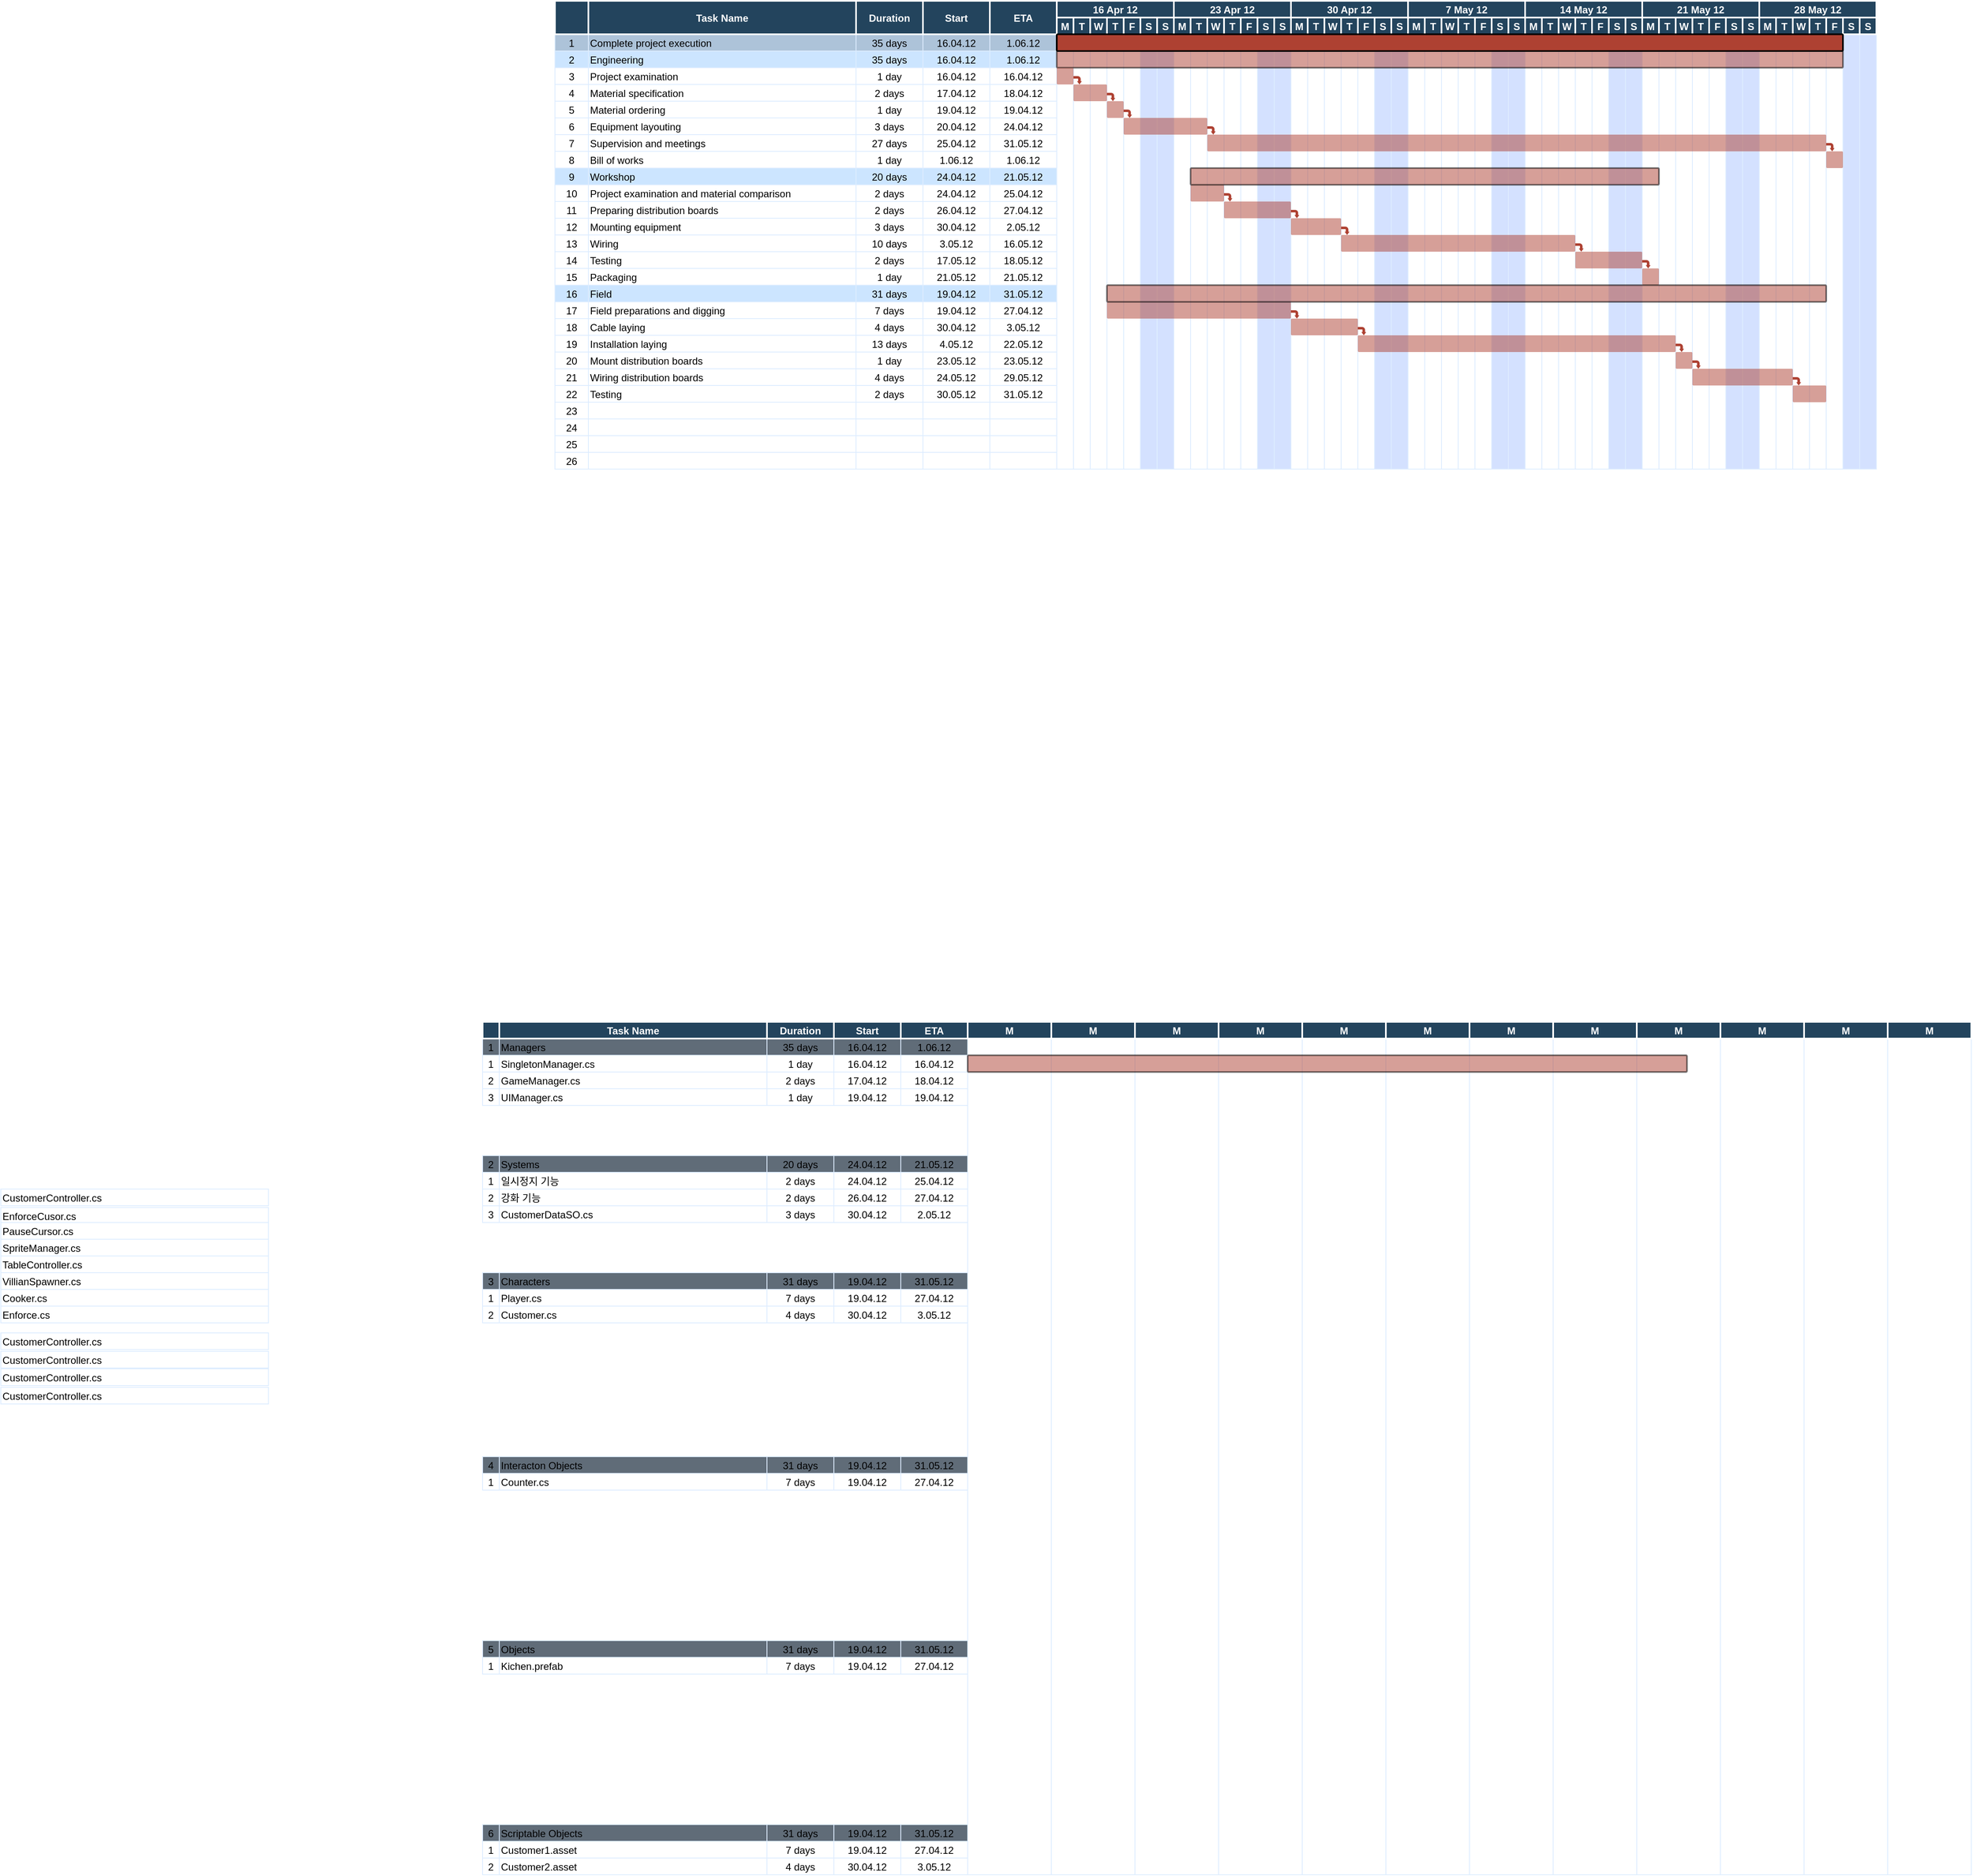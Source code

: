 <mxfile version="24.7.17">
  <diagram name="Page-1" id="8378b5f6-a2b2-b727-a746-972ab9d02e00">
    <mxGraphModel dx="2264.5" dy="828" grid="1" gridSize="10" guides="1" tooltips="1" connect="0" arrows="1" fold="1" page="1" pageScale="1.5" pageWidth="1169" pageHeight="827" background="none" math="0" shadow="0">
      <root>
        <mxCell id="0" />
        <mxCell id="1" parent="0" />
        <mxCell id="63" value="1" style="strokeColor=#DEEDFF;fillColor=#ADC3D9" parent="1" vertex="1">
          <mxGeometry x="86.5" y="60" width="40" height="20" as="geometry" />
        </mxCell>
        <mxCell id="64" value="Complete project execution" style="align=left;strokeColor=#DEEDFF;fillColor=#ADC3D9" parent="1" vertex="1">
          <mxGeometry x="126.5" y="60" width="320" height="20" as="geometry" />
        </mxCell>
        <mxCell id="65" value="35 days" style="strokeColor=#DEEDFF;fillColor=#ADC3D9" parent="1" vertex="1">
          <mxGeometry x="446.5" y="60" width="80.0" height="20" as="geometry" />
        </mxCell>
        <mxCell id="66" value="16.04.12" style="strokeColor=#DEEDFF;fillColor=#ADC3D9" parent="1" vertex="1">
          <mxGeometry x="526.5" y="60" width="80.0" height="20" as="geometry" />
        </mxCell>
        <mxCell id="67" value="1.06.12" style="strokeColor=#DEEDFF;fillColor=#ADC3D9" parent="1" vertex="1">
          <mxGeometry x="606.5" y="60.0" width="80.0" height="20" as="geometry" />
        </mxCell>
        <mxCell id="68" value="" style="strokeColor=#DEEDFF" parent="1" vertex="1">
          <mxGeometry x="686.5" y="60.0" width="20" height="520" as="geometry" />
        </mxCell>
        <mxCell id="69" value="2" style="strokeColor=#DEEDFF;fillColor=#CCE5FF" parent="1" vertex="1">
          <mxGeometry x="86.5" y="80.0" width="40" height="20" as="geometry" />
        </mxCell>
        <mxCell id="70" value="Engineering" style="align=left;strokeColor=#DEEDFF;fillColor=#CCE5FF" parent="1" vertex="1">
          <mxGeometry x="126.5" y="80.0" width="320.0" height="20" as="geometry" />
        </mxCell>
        <mxCell id="71" value="35 days" style="strokeColor=#DEEDFF;fillColor=#CCE5FF" parent="1" vertex="1">
          <mxGeometry x="446.5" y="80.0" width="80.0" height="20" as="geometry" />
        </mxCell>
        <mxCell id="72" value="16.04.12" style="strokeColor=#DEEDFF;fillColor=#CCE5FF" parent="1" vertex="1">
          <mxGeometry x="526.5" y="80.0" width="80.0" height="20" as="geometry" />
        </mxCell>
        <mxCell id="73" value="1.06.12" style="strokeColor=#DEEDFF;fillColor=#CCE5FF" parent="1" vertex="1">
          <mxGeometry x="606.5" y="80.0" width="80.0" height="20" as="geometry" />
        </mxCell>
        <mxCell id="74" value="3" style="strokeColor=#DEEDFF" parent="1" vertex="1">
          <mxGeometry x="86.5" y="100.0" width="40" height="20" as="geometry" />
        </mxCell>
        <mxCell id="75" value="Project examination" style="align=left;strokeColor=#DEEDFF" parent="1" vertex="1">
          <mxGeometry x="126.5" y="100.0" width="320.0" height="20.0" as="geometry" />
        </mxCell>
        <mxCell id="76" value="1 day" style="strokeColor=#DEEDFF" parent="1" vertex="1">
          <mxGeometry x="446.5" y="100.0" width="80.0" height="20" as="geometry" />
        </mxCell>
        <mxCell id="77" value="16.04.12" style="strokeColor=#DEEDFF" parent="1" vertex="1">
          <mxGeometry x="526.5" y="100.0" width="80.0" height="20" as="geometry" />
        </mxCell>
        <mxCell id="78" value="16.04.12" style="strokeColor=#DEEDFF" parent="1" vertex="1">
          <mxGeometry x="606.5" y="100" width="80.0" height="20" as="geometry" />
        </mxCell>
        <mxCell id="79" value="4" style="strokeColor=#DEEDFF" parent="1" vertex="1">
          <mxGeometry x="86.5" y="120.0" width="40" height="20" as="geometry" />
        </mxCell>
        <mxCell id="80" value="Material specification" style="align=left;strokeColor=#DEEDFF" parent="1" vertex="1">
          <mxGeometry x="126.5" y="120.0" width="320" height="20" as="geometry" />
        </mxCell>
        <mxCell id="81" value="2 days" style="strokeColor=#DEEDFF" parent="1" vertex="1">
          <mxGeometry x="446.5" y="120.0" width="80.0" height="20" as="geometry" />
        </mxCell>
        <mxCell id="82" value="17.04.12" style="strokeColor=#DEEDFF" parent="1" vertex="1">
          <mxGeometry x="526.5" y="120.0" width="80.0" height="20" as="geometry" />
        </mxCell>
        <mxCell id="83" value="18.04.12" style="strokeColor=#DEEDFF" parent="1" vertex="1">
          <mxGeometry x="606.5" y="120.0" width="80.0" height="20" as="geometry" />
        </mxCell>
        <mxCell id="84" value="5" style="strokeColor=#DEEDFF" parent="1" vertex="1">
          <mxGeometry x="86.5" y="140.0" width="40" height="20" as="geometry" />
        </mxCell>
        <mxCell id="85" value="Material ordering" style="align=left;strokeColor=#DEEDFF" parent="1" vertex="1">
          <mxGeometry x="126.5" y="140.0" width="320.0" height="20" as="geometry" />
        </mxCell>
        <mxCell id="86" value="1 day" style="strokeColor=#DEEDFF" parent="1" vertex="1">
          <mxGeometry x="446.5" y="140.0" width="80.0" height="20" as="geometry" />
        </mxCell>
        <mxCell id="87" value="19.04.12" style="strokeColor=#DEEDFF" parent="1" vertex="1">
          <mxGeometry x="526.5" y="140.0" width="80.0" height="20" as="geometry" />
        </mxCell>
        <mxCell id="88" value="19.04.12" style="strokeColor=#DEEDFF" parent="1" vertex="1">
          <mxGeometry x="606.5" y="140.0" width="80.0" height="20" as="geometry" />
        </mxCell>
        <mxCell id="89" value="6" style="strokeColor=#DEEDFF" parent="1" vertex="1">
          <mxGeometry x="86.5" y="160.0" width="40" height="20" as="geometry" />
        </mxCell>
        <mxCell id="90" value="Equipment layouting" style="align=left;strokeColor=#DEEDFF" parent="1" vertex="1">
          <mxGeometry x="126.5" y="160.0" width="320.0" height="20" as="geometry" />
        </mxCell>
        <mxCell id="91" value="3 days" style="strokeColor=#DEEDFF" parent="1" vertex="1">
          <mxGeometry x="446.5" y="160.0" width="80.0" height="20" as="geometry" />
        </mxCell>
        <mxCell id="92" value="20.04.12" style="strokeColor=#DEEDFF" parent="1" vertex="1">
          <mxGeometry x="526.5" y="160.0" width="80.0" height="20" as="geometry" />
        </mxCell>
        <mxCell id="93" value="24.04.12" style="strokeColor=#DEEDFF" parent="1" vertex="1">
          <mxGeometry x="606.5" y="160.0" width="80.0" height="20" as="geometry" />
        </mxCell>
        <mxCell id="94" value="7" style="strokeColor=#DEEDFF" parent="1" vertex="1">
          <mxGeometry x="86.5" y="180.0" width="40" height="20" as="geometry" />
        </mxCell>
        <mxCell id="95" value="Supervision and meetings" style="align=left;strokeColor=#DEEDFF" parent="1" vertex="1">
          <mxGeometry x="126.5" y="180.0" width="320.0" height="20" as="geometry" />
        </mxCell>
        <mxCell id="96" value="27 days" style="strokeColor=#DEEDFF" parent="1" vertex="1">
          <mxGeometry x="446.5" y="180.0" width="80.0" height="20" as="geometry" />
        </mxCell>
        <mxCell id="97" value="25.04.12" style="strokeColor=#DEEDFF" parent="1" vertex="1">
          <mxGeometry x="526.5" y="180.0" width="80.0" height="20" as="geometry" />
        </mxCell>
        <mxCell id="98" value="31.05.12" style="strokeColor=#DEEDFF" parent="1" vertex="1">
          <mxGeometry x="606.5" y="180.0" width="80.0" height="20" as="geometry" />
        </mxCell>
        <mxCell id="99" value="8" style="strokeColor=#DEEDFF" parent="1" vertex="1">
          <mxGeometry x="86.5" y="200.0" width="40" height="20" as="geometry" />
        </mxCell>
        <mxCell id="100" value="Bill of works" style="align=left;strokeColor=#DEEDFF" parent="1" vertex="1">
          <mxGeometry x="126.5" y="200.0" width="320.0" height="20" as="geometry" />
        </mxCell>
        <mxCell id="101" value="1 day" style="strokeColor=#DEEDFF" parent="1" vertex="1">
          <mxGeometry x="446.5" y="200.0" width="80.0" height="20" as="geometry" />
        </mxCell>
        <mxCell id="102" value="1.06.12" style="strokeColor=#DEEDFF" parent="1" vertex="1">
          <mxGeometry x="526.5" y="200.0" width="80.0" height="20" as="geometry" />
        </mxCell>
        <mxCell id="103" value="1.06.12" style="strokeColor=#DEEDFF" parent="1" vertex="1">
          <mxGeometry x="606.5" y="200.0" width="80.0" height="20" as="geometry" />
        </mxCell>
        <mxCell id="104" value="9" style="strokeColor=#DEEDFF;fillColor=#CCE5FF" parent="1" vertex="1">
          <mxGeometry x="86.5" y="220.0" width="40" height="20" as="geometry" />
        </mxCell>
        <mxCell id="105" value="Workshop" style="align=left;strokeColor=#DEEDFF;fillColor=#CCE5FF" parent="1" vertex="1">
          <mxGeometry x="126.5" y="220.0" width="320.0" height="20.0" as="geometry" />
        </mxCell>
        <mxCell id="106" value="20 days" style="strokeColor=#DEEDFF;fillColor=#CCE5FF" parent="1" vertex="1">
          <mxGeometry x="446.5" y="220.0" width="80.0" height="20" as="geometry" />
        </mxCell>
        <mxCell id="107" value="24.04.12" style="strokeColor=#DEEDFF;fillColor=#CCE5FF" parent="1" vertex="1">
          <mxGeometry x="526.5" y="220.0" width="80.0" height="20" as="geometry" />
        </mxCell>
        <mxCell id="108" value="21.05.12" style="strokeColor=#DEEDFF;fillColor=#CCE5FF" parent="1" vertex="1">
          <mxGeometry x="606.5" y="220.0" width="80.0" height="20" as="geometry" />
        </mxCell>
        <mxCell id="109" value="10" style="strokeColor=#DEEDFF" parent="1" vertex="1">
          <mxGeometry x="86.5" y="240.0" width="40" height="20" as="geometry" />
        </mxCell>
        <mxCell id="110" value="Project examination and material comparison" style="align=left;strokeColor=#DEEDFF" parent="1" vertex="1">
          <mxGeometry x="126.5" y="240.0" width="320.0" height="20" as="geometry" />
        </mxCell>
        <mxCell id="111" value="2 days" style="strokeColor=#DEEDFF" parent="1" vertex="1">
          <mxGeometry x="446.5" y="240.0" width="80.0" height="20" as="geometry" />
        </mxCell>
        <mxCell id="112" value="24.04.12" style="strokeColor=#DEEDFF" parent="1" vertex="1">
          <mxGeometry x="526.5" y="240.0" width="80.0" height="20" as="geometry" />
        </mxCell>
        <mxCell id="113" value="25.04.12" style="strokeColor=#DEEDFF" parent="1" vertex="1">
          <mxGeometry x="606.5" y="240.0" width="80.0" height="20" as="geometry" />
        </mxCell>
        <mxCell id="114" value="11" style="strokeColor=#DEEDFF" parent="1" vertex="1">
          <mxGeometry x="86.5" y="260.0" width="40" height="20" as="geometry" />
        </mxCell>
        <mxCell id="115" value="Preparing distribution boards" style="align=left;strokeColor=#DEEDFF" parent="1" vertex="1">
          <mxGeometry x="126.5" y="260.0" width="320.0" height="20" as="geometry" />
        </mxCell>
        <mxCell id="116" value="2 days" style="strokeColor=#DEEDFF" parent="1" vertex="1">
          <mxGeometry x="446.5" y="260.0" width="80.0" height="20" as="geometry" />
        </mxCell>
        <mxCell id="117" value="26.04.12" style="strokeColor=#DEEDFF" parent="1" vertex="1">
          <mxGeometry x="526.5" y="260.0" width="80.0" height="20" as="geometry" />
        </mxCell>
        <mxCell id="118" value="27.04.12" style="strokeColor=#DEEDFF" parent="1" vertex="1">
          <mxGeometry x="606.5" y="260.0" width="80.0" height="20" as="geometry" />
        </mxCell>
        <mxCell id="119" value="12" style="strokeColor=#DEEDFF" parent="1" vertex="1">
          <mxGeometry x="86.5" y="280.0" width="40" height="20" as="geometry" />
        </mxCell>
        <mxCell id="120" value="Mounting equipment" style="align=left;strokeColor=#DEEDFF" parent="1" vertex="1">
          <mxGeometry x="126.5" y="280.0" width="320" height="20" as="geometry" />
        </mxCell>
        <mxCell id="121" value="3 days" style="strokeColor=#DEEDFF" parent="1" vertex="1">
          <mxGeometry x="446.5" y="280.0" width="80.0" height="20" as="geometry" />
        </mxCell>
        <mxCell id="122" value="30.04.12" style="strokeColor=#DEEDFF" parent="1" vertex="1">
          <mxGeometry x="526.5" y="280.0" width="80.0" height="20" as="geometry" />
        </mxCell>
        <mxCell id="123" value="2.05.12" style="strokeColor=#DEEDFF" parent="1" vertex="1">
          <mxGeometry x="606.5" y="280.0" width="80.0" height="20" as="geometry" />
        </mxCell>
        <mxCell id="124" value="13" style="strokeColor=#DEEDFF" parent="1" vertex="1">
          <mxGeometry x="86.5" y="300.0" width="40" height="20" as="geometry" />
        </mxCell>
        <mxCell id="125" value="Wiring" style="align=left;strokeColor=#DEEDFF" parent="1" vertex="1">
          <mxGeometry x="126.5" y="300.0" width="320" height="20" as="geometry" />
        </mxCell>
        <mxCell id="126" value="10 days" style="strokeColor=#DEEDFF" parent="1" vertex="1">
          <mxGeometry x="446.5" y="300.0" width="80.0" height="20" as="geometry" />
        </mxCell>
        <mxCell id="127" value="3.05.12" style="strokeColor=#DEEDFF" parent="1" vertex="1">
          <mxGeometry x="526.5" y="300.0" width="80.0" height="20" as="geometry" />
        </mxCell>
        <mxCell id="128" value="16.05.12" style="strokeColor=#DEEDFF" parent="1" vertex="1">
          <mxGeometry x="606.5" y="300.0" width="80.0" height="20" as="geometry" />
        </mxCell>
        <mxCell id="129" value="14" style="strokeColor=#DEEDFF" parent="1" vertex="1">
          <mxGeometry x="86.5" y="320.0" width="40" height="20" as="geometry" />
        </mxCell>
        <mxCell id="130" value="Testing" style="align=left;strokeColor=#DEEDFF" parent="1" vertex="1">
          <mxGeometry x="126.5" y="320.0" width="320.0" height="20" as="geometry" />
        </mxCell>
        <mxCell id="131" value="2 days" style="strokeColor=#DEEDFF" parent="1" vertex="1">
          <mxGeometry x="446.5" y="320.0" width="80.0" height="20" as="geometry" />
        </mxCell>
        <mxCell id="132" value="17.05.12" style="strokeColor=#DEEDFF" parent="1" vertex="1">
          <mxGeometry x="526.5" y="320.0" width="80.0" height="20" as="geometry" />
        </mxCell>
        <mxCell id="133" value="18.05.12" style="strokeColor=#DEEDFF" parent="1" vertex="1">
          <mxGeometry x="606.5" y="320.0" width="80.0" height="20" as="geometry" />
        </mxCell>
        <mxCell id="134" value="15" style="strokeColor=#DEEDFF;fillColor=#FFFFFF" parent="1" vertex="1">
          <mxGeometry x="86.5" y="340.0" width="40" height="20" as="geometry" />
        </mxCell>
        <mxCell id="135" value="Packaging" style="align=left;strokeColor=#DEEDFF;fillColor=#FFFFFF" parent="1" vertex="1">
          <mxGeometry x="126.5" y="340.0" width="320.0" height="20" as="geometry" />
        </mxCell>
        <mxCell id="136" value="1 day" style="strokeColor=#DEEDFF;fillColor=#FFFFFF" parent="1" vertex="1">
          <mxGeometry x="446.5" y="340.0" width="80.0" height="20" as="geometry" />
        </mxCell>
        <mxCell id="137" value="21.05.12" style="strokeColor=#DEEDFF;fillColor=#FFFFFF" parent="1" vertex="1">
          <mxGeometry x="526.5" y="340.0" width="80.0" height="20" as="geometry" />
        </mxCell>
        <mxCell id="138" value="21.05.12" style="strokeColor=#DEEDFF;fillColor=#FFFFFF" parent="1" vertex="1">
          <mxGeometry x="606.5" y="340.0" width="80.0" height="20" as="geometry" />
        </mxCell>
        <mxCell id="139" value="16" style="strokeColor=#DEEDFF;fillColor=#CCE5FF" parent="1" vertex="1">
          <mxGeometry x="86.5" y="360.0" width="40" height="20" as="geometry" />
        </mxCell>
        <mxCell id="140" value="Field" style="align=left;strokeColor=#DEEDFF;fillColor=#CCE5FF" parent="1" vertex="1">
          <mxGeometry x="126.5" y="360.0" width="320.0" height="20" as="geometry" />
        </mxCell>
        <mxCell id="141" value="31 days" style="strokeColor=#DEEDFF;fillColor=#CCE5FF" parent="1" vertex="1">
          <mxGeometry x="446.5" y="360.0" width="80.0" height="20" as="geometry" />
        </mxCell>
        <mxCell id="142" value="19.04.12" style="strokeColor=#DEEDFF;fillColor=#CCE5FF" parent="1" vertex="1">
          <mxGeometry x="526.5" y="360.0" width="80.0" height="20" as="geometry" />
        </mxCell>
        <mxCell id="143" value="31.05.12" style="strokeColor=#DEEDFF;fillColor=#CCE5FF" parent="1" vertex="1">
          <mxGeometry x="606.5" y="360.0" width="80.0" height="20" as="geometry" />
        </mxCell>
        <mxCell id="144" value="17" style="strokeColor=#DEEDFF" parent="1" vertex="1">
          <mxGeometry x="86.5" y="380.0" width="40" height="20" as="geometry" />
        </mxCell>
        <mxCell id="145" value="Field preparations and digging" style="align=left;strokeColor=#DEEDFF" parent="1" vertex="1">
          <mxGeometry x="126.5" y="380.0" width="320.0" height="20" as="geometry" />
        </mxCell>
        <mxCell id="146" value="7 days" style="strokeColor=#DEEDFF" parent="1" vertex="1">
          <mxGeometry x="446.5" y="380.0" width="80.0" height="20" as="geometry" />
        </mxCell>
        <mxCell id="147" value="19.04.12" style="strokeColor=#DEEDFF" parent="1" vertex="1">
          <mxGeometry x="526.5" y="380.0" width="80.0" height="20" as="geometry" />
        </mxCell>
        <mxCell id="148" value="27.04.12" style="strokeColor=#DEEDFF" parent="1" vertex="1">
          <mxGeometry x="606.5" y="380.0" width="80.0" height="20" as="geometry" />
        </mxCell>
        <mxCell id="149" value="18" style="strokeColor=#DEEDFF" parent="1" vertex="1">
          <mxGeometry x="86.5" y="400.0" width="40" height="20" as="geometry" />
        </mxCell>
        <mxCell id="150" value="Cable laying" style="align=left;strokeColor=#DEEDFF" parent="1" vertex="1">
          <mxGeometry x="126.5" y="400.0" width="320.0" height="20" as="geometry" />
        </mxCell>
        <mxCell id="151" value="4 days" style="strokeColor=#DEEDFF" parent="1" vertex="1">
          <mxGeometry x="446.5" y="400.0" width="80.0" height="20" as="geometry" />
        </mxCell>
        <mxCell id="152" value="30.04.12" style="strokeColor=#DEEDFF" parent="1" vertex="1">
          <mxGeometry x="526.5" y="400.0" width="80.0" height="20" as="geometry" />
        </mxCell>
        <mxCell id="153" value="3.05.12" style="strokeColor=#DEEDFF" parent="1" vertex="1">
          <mxGeometry x="606.5" y="400.0" width="80.0" height="20" as="geometry" />
        </mxCell>
        <mxCell id="154" value="19" style="strokeColor=#DEEDFF" parent="1" vertex="1">
          <mxGeometry x="86.5" y="420.0" width="40" height="20" as="geometry" />
        </mxCell>
        <mxCell id="155" value="Installation laying" style="align=left;strokeColor=#DEEDFF" parent="1" vertex="1">
          <mxGeometry x="126.5" y="420.0" width="320.0" height="20" as="geometry" />
        </mxCell>
        <mxCell id="156" value="13 days" style="strokeColor=#DEEDFF" parent="1" vertex="1">
          <mxGeometry x="446.5" y="420.0" width="80.0" height="20" as="geometry" />
        </mxCell>
        <mxCell id="157" value="4.05.12" style="strokeColor=#DEEDFF" parent="1" vertex="1">
          <mxGeometry x="526.5" y="420.0" width="80.0" height="20" as="geometry" />
        </mxCell>
        <mxCell id="158" value="22.05.12" style="strokeColor=#DEEDFF" parent="1" vertex="1">
          <mxGeometry x="606.5" y="420.0" width="80.0" height="20" as="geometry" />
        </mxCell>
        <mxCell id="159" value="20" style="strokeColor=#DEEDFF" parent="1" vertex="1">
          <mxGeometry x="86.5" y="440.0" width="40" height="20" as="geometry" />
        </mxCell>
        <mxCell id="160" value="Mount distribution boards" style="align=left;strokeColor=#DEEDFF" parent="1" vertex="1">
          <mxGeometry x="126.5" y="440.0" width="320.0" height="20" as="geometry" />
        </mxCell>
        <mxCell id="161" value="1 day" style="strokeColor=#DEEDFF" parent="1" vertex="1">
          <mxGeometry x="446.5" y="440.0" width="80.0" height="20" as="geometry" />
        </mxCell>
        <mxCell id="162" value="23.05.12" style="strokeColor=#DEEDFF" parent="1" vertex="1">
          <mxGeometry x="526.5" y="440.0" width="80.0" height="20" as="geometry" />
        </mxCell>
        <mxCell id="163" value="23.05.12" style="strokeColor=#DEEDFF" parent="1" vertex="1">
          <mxGeometry x="606.5" y="440.0" width="80.0" height="20" as="geometry" />
        </mxCell>
        <mxCell id="164" value="21" style="strokeColor=#DEEDFF" parent="1" vertex="1">
          <mxGeometry x="86.5" y="460.0" width="40" height="20" as="geometry" />
        </mxCell>
        <mxCell id="165" value="Wiring distribution boards" style="align=left;strokeColor=#DEEDFF" parent="1" vertex="1">
          <mxGeometry x="126.5" y="460.0" width="320.0" height="20" as="geometry" />
        </mxCell>
        <mxCell id="166" value="4 days" style="strokeColor=#DEEDFF" parent="1" vertex="1">
          <mxGeometry x="446.5" y="460.0" width="80.0" height="20" as="geometry" />
        </mxCell>
        <mxCell id="167" value="24.05.12" style="strokeColor=#DEEDFF" parent="1" vertex="1">
          <mxGeometry x="526.5" y="460.0" width="80.0" height="20" as="geometry" />
        </mxCell>
        <mxCell id="168" value="29.05.12" style="strokeColor=#DEEDFF" parent="1" vertex="1">
          <mxGeometry x="606.5" y="460.0" width="80.0" height="20" as="geometry" />
        </mxCell>
        <mxCell id="169" value="22" style="strokeColor=#DEEDFF" parent="1" vertex="1">
          <mxGeometry x="86.5" y="480.0" width="40" height="20" as="geometry" />
        </mxCell>
        <mxCell id="170" value="Testing" style="align=left;strokeColor=#DEEDFF" parent="1" vertex="1">
          <mxGeometry x="126.5" y="480.0" width="320.0" height="20" as="geometry" />
        </mxCell>
        <mxCell id="171" value="2 days" style="strokeColor=#DEEDFF" parent="1" vertex="1">
          <mxGeometry x="446.5" y="480.0" width="80.0" height="20" as="geometry" />
        </mxCell>
        <mxCell id="172" value="30.05.12" style="strokeColor=#DEEDFF" parent="1" vertex="1">
          <mxGeometry x="526.5" y="480.0" width="80.0" height="20" as="geometry" />
        </mxCell>
        <mxCell id="173" value="31.05.12" style="strokeColor=#DEEDFF" parent="1" vertex="1">
          <mxGeometry x="606.5" y="480.0" width="80.0" height="20" as="geometry" />
        </mxCell>
        <mxCell id="174" value="23" style="strokeColor=#DEEDFF" parent="1" vertex="1">
          <mxGeometry x="86.5" y="500.0" width="40" height="20" as="geometry" />
        </mxCell>
        <mxCell id="175" value="" style="align=left;strokeColor=#DEEDFF" parent="1" vertex="1">
          <mxGeometry x="126.5" y="500.0" width="320.0" height="20" as="geometry" />
        </mxCell>
        <mxCell id="176" value="" style="strokeColor=#DEEDFF" parent="1" vertex="1">
          <mxGeometry x="446.5" y="500.0" width="80.0" height="20" as="geometry" />
        </mxCell>
        <mxCell id="177" value="" style="strokeColor=#DEEDFF" parent="1" vertex="1">
          <mxGeometry x="526.5" y="500.0" width="80.0" height="20" as="geometry" />
        </mxCell>
        <mxCell id="178" value="" style="strokeColor=#DEEDFF" parent="1" vertex="1">
          <mxGeometry x="606.5" y="500.0" width="80.0" height="20" as="geometry" />
        </mxCell>
        <mxCell id="179" value="24" style="strokeColor=#DEEDFF" parent="1" vertex="1">
          <mxGeometry x="86.5" y="520.0" width="40" height="20" as="geometry" />
        </mxCell>
        <mxCell id="180" value="" style="align=left;strokeColor=#DEEDFF" parent="1" vertex="1">
          <mxGeometry x="126.5" y="520.0" width="320.0" height="20" as="geometry" />
        </mxCell>
        <mxCell id="181" value="" style="strokeColor=#DEEDFF" parent="1" vertex="1">
          <mxGeometry x="446.5" y="520.0" width="80.0" height="20" as="geometry" />
        </mxCell>
        <mxCell id="182" value="" style="strokeColor=#DEEDFF" parent="1" vertex="1">
          <mxGeometry x="526.5" y="520.0" width="80.0" height="20" as="geometry" />
        </mxCell>
        <mxCell id="183" value="" style="strokeColor=#DEEDFF" parent="1" vertex="1">
          <mxGeometry x="606.5" y="520.0" width="80.0" height="20" as="geometry" />
        </mxCell>
        <mxCell id="184" value="25" style="strokeColor=#DEEDFF" parent="1" vertex="1">
          <mxGeometry x="86.5" y="540.0" width="40" height="20" as="geometry" />
        </mxCell>
        <mxCell id="185" value="" style="align=left;strokeColor=#DEEDFF" parent="1" vertex="1">
          <mxGeometry x="126.5" y="540.0" width="320.0" height="20" as="geometry" />
        </mxCell>
        <mxCell id="186" value="" style="strokeColor=#DEEDFF" parent="1" vertex="1">
          <mxGeometry x="446.5" y="540.0" width="80.0" height="20" as="geometry" />
        </mxCell>
        <mxCell id="187" value="" style="strokeColor=#DEEDFF" parent="1" vertex="1">
          <mxGeometry x="526.5" y="540.0" width="80.0" height="20" as="geometry" />
        </mxCell>
        <mxCell id="188" value="" style="strokeColor=#DEEDFF" parent="1" vertex="1">
          <mxGeometry x="606.5" y="540.0" width="80.0" height="20" as="geometry" />
        </mxCell>
        <mxCell id="189" value="26" style="strokeColor=#DEEDFF" parent="1" vertex="1">
          <mxGeometry x="86.5" y="560.0" width="40" height="20" as="geometry" />
        </mxCell>
        <mxCell id="190" value="" style="align=left;strokeColor=#DEEDFF" parent="1" vertex="1">
          <mxGeometry x="126.5" y="560.0" width="320.0" height="20" as="geometry" />
        </mxCell>
        <mxCell id="191" value="" style="strokeColor=#DEEDFF" parent="1" vertex="1">
          <mxGeometry x="446.5" y="560.0" width="80.0" height="20" as="geometry" />
        </mxCell>
        <mxCell id="192" value="" style="strokeColor=#DEEDFF" parent="1" vertex="1">
          <mxGeometry x="526.5" y="560.0" width="80.0" height="20" as="geometry" />
        </mxCell>
        <mxCell id="193" value="" style="strokeColor=#DEEDFF" parent="1" vertex="1">
          <mxGeometry x="606.5" y="560.0" width="80.0" height="20" as="geometry" />
        </mxCell>
        <mxCell id="194" value="" style="strokeColor=#DEEDFF" parent="1" vertex="1">
          <mxGeometry x="706.5" y="60.0" width="20" height="520" as="geometry" />
        </mxCell>
        <mxCell id="195" value="" style="strokeColor=#DEEDFF" parent="1" vertex="1">
          <mxGeometry x="726.5" y="60.0" width="20" height="520" as="geometry" />
        </mxCell>
        <mxCell id="196" value="" style="strokeColor=#DEEDFF" parent="1" vertex="1">
          <mxGeometry x="746.5" y="60.0" width="20" height="520" as="geometry" />
        </mxCell>
        <mxCell id="197" value="" style="strokeColor=#DEEDFF" parent="1" vertex="1">
          <mxGeometry x="766.5" y="60.0" width="20" height="520" as="geometry" />
        </mxCell>
        <mxCell id="198" value="" style="strokeColor=#DEEDFF;fillColor=#D4E1FF" parent="1" vertex="1">
          <mxGeometry x="786.5" y="60.0" width="20" height="520" as="geometry" />
        </mxCell>
        <mxCell id="199" value="" style="strokeColor=#DEEDFF;fillColor=#D4E1FF" parent="1" vertex="1">
          <mxGeometry x="806.5" y="60.0" width="20" height="520" as="geometry" />
        </mxCell>
        <mxCell id="200" value="" style="strokeColor=#DEEDFF" parent="1" vertex="1">
          <mxGeometry x="826.5" y="60.0" width="20" height="520" as="geometry" />
        </mxCell>
        <mxCell id="201" value="" style="strokeColor=#DEEDFF" parent="1" vertex="1">
          <mxGeometry x="846.5" y="60.0" width="20" height="520" as="geometry" />
        </mxCell>
        <mxCell id="202" value="" style="strokeColor=#DEEDFF" parent="1" vertex="1">
          <mxGeometry x="866.5" y="60.0" width="20" height="520" as="geometry" />
        </mxCell>
        <mxCell id="203" value="" style="strokeColor=#DEEDFF" parent="1" vertex="1">
          <mxGeometry x="886.5" y="60.0" width="20" height="520" as="geometry" />
        </mxCell>
        <mxCell id="204" value="" style="strokeColor=#DEEDFF" parent="1" vertex="1">
          <mxGeometry x="906.5" y="60.0" width="20" height="520" as="geometry" />
        </mxCell>
        <mxCell id="205" value="" style="strokeColor=#DEEDFF;fillColor=#D4E1FF" parent="1" vertex="1">
          <mxGeometry x="926.5" y="60.0" width="20" height="520" as="geometry" />
        </mxCell>
        <mxCell id="206" value="" style="strokeColor=#DEEDFF;fillColor=#D4E1FF" parent="1" vertex="1">
          <mxGeometry x="946.5" y="60.0" width="20" height="520" as="geometry" />
        </mxCell>
        <mxCell id="207" value="" style="strokeColor=#DEEDFF" parent="1" vertex="1">
          <mxGeometry x="966.5" y="60.0" width="20" height="520" as="geometry" />
        </mxCell>
        <mxCell id="208" value="" style="strokeColor=#DEEDFF" parent="1" vertex="1">
          <mxGeometry x="986.5" y="60.0" width="20" height="520" as="geometry" />
        </mxCell>
        <mxCell id="209" value="" style="strokeColor=#DEEDFF" parent="1" vertex="1">
          <mxGeometry x="1006.5" y="60.0" width="20" height="520" as="geometry" />
        </mxCell>
        <mxCell id="210" value="" style="strokeColor=#DEEDFF" parent="1" vertex="1">
          <mxGeometry x="1026.5" y="60.0" width="20" height="520" as="geometry" />
        </mxCell>
        <mxCell id="211" value="" style="strokeColor=#DEEDFF" parent="1" vertex="1">
          <mxGeometry x="1046.5" y="60.0" width="20" height="520" as="geometry" />
        </mxCell>
        <mxCell id="212" value="" style="strokeColor=#DEEDFF;fillColor=#D4E1FF" parent="1" vertex="1">
          <mxGeometry x="1066.5" y="60.0" width="20" height="520" as="geometry" />
        </mxCell>
        <mxCell id="213" value="" style="strokeColor=#DEEDFF;fillColor=#D4E1FF" parent="1" vertex="1">
          <mxGeometry x="1086.5" y="60.0" width="20" height="520" as="geometry" />
        </mxCell>
        <mxCell id="214" value="" style="strokeColor=#DEEDFF" parent="1" vertex="1">
          <mxGeometry x="1106.5" y="60.0" width="20" height="520" as="geometry" />
        </mxCell>
        <mxCell id="215" value="" style="strokeColor=#DEEDFF" parent="1" vertex="1">
          <mxGeometry x="1126.5" y="60.0" width="20" height="520" as="geometry" />
        </mxCell>
        <mxCell id="216" value="" style="strokeColor=#DEEDFF" parent="1" vertex="1">
          <mxGeometry x="1146.5" y="60.0" width="20" height="520" as="geometry" />
        </mxCell>
        <mxCell id="217" value="" style="strokeColor=#DEEDFF" parent="1" vertex="1">
          <mxGeometry x="1166.5" y="60.0" width="20" height="520" as="geometry" />
        </mxCell>
        <mxCell id="218" value="" style="strokeColor=#DEEDFF" parent="1" vertex="1">
          <mxGeometry x="1186.5" y="60.0" width="20" height="520" as="geometry" />
        </mxCell>
        <mxCell id="219" value="" style="strokeColor=#DEEDFF;fillColor=#D4E1FF" parent="1" vertex="1">
          <mxGeometry x="1206.5" y="60.0" width="20" height="520" as="geometry" />
        </mxCell>
        <mxCell id="220" value="" style="strokeColor=#DEEDFF;fillColor=#D4E1FF" parent="1" vertex="1">
          <mxGeometry x="1226.5" y="60.0" width="20" height="520" as="geometry" />
        </mxCell>
        <mxCell id="221" value="" style="strokeColor=#DEEDFF" parent="1" vertex="1">
          <mxGeometry x="1246.5" y="60.0" width="20" height="520" as="geometry" />
        </mxCell>
        <mxCell id="222" value="" style="strokeColor=#DEEDFF" parent="1" vertex="1">
          <mxGeometry x="1266.5" y="60.0" width="20" height="520" as="geometry" />
        </mxCell>
        <mxCell id="223" value="" style="strokeColor=#DEEDFF" parent="1" vertex="1">
          <mxGeometry x="1286.5" y="60.0" width="20" height="520" as="geometry" />
        </mxCell>
        <mxCell id="224" value="" style="strokeColor=#DEEDFF" parent="1" vertex="1">
          <mxGeometry x="1306.5" y="60.0" width="20" height="520" as="geometry" />
        </mxCell>
        <mxCell id="225" value="" style="strokeColor=#DEEDFF" parent="1" vertex="1">
          <mxGeometry x="1326.5" y="60.0" width="20" height="520" as="geometry" />
        </mxCell>
        <mxCell id="226" value="" style="strokeColor=#DEEDFF;fillColor=#D4E1FF" parent="1" vertex="1">
          <mxGeometry x="1346.5" y="60.0" width="20" height="520" as="geometry" />
        </mxCell>
        <mxCell id="227" value="" style="strokeColor=#DEEDFF;fillColor=#D4E1FF" parent="1" vertex="1">
          <mxGeometry x="1366.5" y="60.0" width="20" height="520" as="geometry" />
        </mxCell>
        <mxCell id="228" value="" style="strokeColor=#DEEDFF" parent="1" vertex="1">
          <mxGeometry x="1386.5" y="60.0" width="20" height="520" as="geometry" />
        </mxCell>
        <mxCell id="229" value="" style="strokeColor=#DEEDFF" parent="1" vertex="1">
          <mxGeometry x="1406.5" y="60.0" width="20" height="520" as="geometry" />
        </mxCell>
        <mxCell id="230" value="" style="strokeColor=#DEEDFF" parent="1" vertex="1">
          <mxGeometry x="1426.5" y="60.0" width="20" height="520" as="geometry" />
        </mxCell>
        <mxCell id="231" value="" style="strokeColor=#DEEDFF" parent="1" vertex="1">
          <mxGeometry x="1446.5" y="60.0" width="20" height="520" as="geometry" />
        </mxCell>
        <mxCell id="232" value="" style="strokeColor=#DEEDFF" parent="1" vertex="1">
          <mxGeometry x="1466.5" y="60.0" width="20" height="520" as="geometry" />
        </mxCell>
        <mxCell id="233" value="" style="strokeColor=#DEEDFF;fillColor=#D4E1FF" parent="1" vertex="1">
          <mxGeometry x="1486.5" y="60.0" width="20" height="520" as="geometry" />
        </mxCell>
        <mxCell id="234" value="" style="strokeColor=#DEEDFF;fillColor=#D4E1FF" parent="1" vertex="1">
          <mxGeometry x="1506.5" y="60.0" width="20" height="520" as="geometry" />
        </mxCell>
        <mxCell id="235" value="" style="strokeColor=#DEEDFF" parent="1" vertex="1">
          <mxGeometry x="1526.5" y="60.0" width="20" height="520" as="geometry" />
        </mxCell>
        <mxCell id="236" value="" style="strokeColor=#DEEDFF" parent="1" vertex="1">
          <mxGeometry x="1546.5" y="60.0" width="20" height="520" as="geometry" />
        </mxCell>
        <mxCell id="237" value="" style="strokeColor=#DEEDFF" parent="1" vertex="1">
          <mxGeometry x="1566.5" y="60.0" width="20" height="520" as="geometry" />
        </mxCell>
        <mxCell id="238" value="" style="strokeColor=#DEEDFF" parent="1" vertex="1">
          <mxGeometry x="1586.5" y="60.0" width="20" height="520" as="geometry" />
        </mxCell>
        <mxCell id="239" value="" style="strokeColor=#DEEDFF" parent="1" vertex="1">
          <mxGeometry x="1606.5" y="60.0" width="20" height="520" as="geometry" />
        </mxCell>
        <mxCell id="240" value="" style="strokeColor=#DEEDFF;fillColor=#D4E1FF" parent="1" vertex="1">
          <mxGeometry x="1626.5" y="60.0" width="20" height="520" as="geometry" />
        </mxCell>
        <mxCell id="241" value="" style="strokeColor=#DEEDFF;fillColor=#D4E1FF" parent="1" vertex="1">
          <mxGeometry x="1646.5" y="60.0" width="20" height="520" as="geometry" />
        </mxCell>
        <mxCell id="2" value="Task Name" style="fillColor=#23445D;strokeColor=#FFFFFF;strokeWidth=2;fontColor=#FFFFFF;fontStyle=1" parent="1" vertex="1">
          <mxGeometry x="126.5" y="20" width="320" height="40" as="geometry" />
        </mxCell>
        <mxCell id="3" value="" style="fillColor=#23445D;strokeColor=#FFFFFF;strokeWidth=2;fontColor=#FFFFFF;fontStyle=1" parent="1" vertex="1">
          <mxGeometry x="86.5" y="20" width="40" height="40" as="geometry" />
        </mxCell>
        <mxCell id="4" value="16 Apr 12" style="fillColor=#23445D;strokeColor=#FFFFFF;strokeWidth=2;fontColor=#FFFFFF;fontStyle=1" parent="1" vertex="1">
          <mxGeometry x="686.5" y="20.0" width="140" height="20" as="geometry" />
        </mxCell>
        <mxCell id="5" value="M" style="fillColor=#23445D;strokeColor=#FFFFFF;strokeWidth=2;fontColor=#FFFFFF;fontStyle=1" parent="1" vertex="1">
          <mxGeometry x="686.5" y="40.0" width="20" height="20" as="geometry" />
        </mxCell>
        <mxCell id="6" value="T" style="fillColor=#23445D;strokeColor=#FFFFFF;strokeWidth=2;fontColor=#FFFFFF;fontStyle=1" parent="1" vertex="1">
          <mxGeometry x="706.5" y="40.0" width="20" height="20" as="geometry" />
        </mxCell>
        <mxCell id="7" value="W" style="fillColor=#23445D;strokeColor=#FFFFFF;strokeWidth=2;fontColor=#FFFFFF;fontStyle=1" parent="1" vertex="1">
          <mxGeometry x="726.5" y="40.0" width="20" height="20" as="geometry" />
        </mxCell>
        <mxCell id="8" value="T" style="fillColor=#23445D;strokeColor=#FFFFFF;strokeWidth=2;fontColor=#FFFFFF;fontStyle=1" parent="1" vertex="1">
          <mxGeometry x="746.5" y="40.0" width="20" height="20" as="geometry" />
        </mxCell>
        <mxCell id="9" value="F" style="fillColor=#23445D;strokeColor=#FFFFFF;strokeWidth=2;fontColor=#FFFFFF;fontStyle=1" parent="1" vertex="1">
          <mxGeometry x="766.5" y="40.0" width="20" height="20" as="geometry" />
        </mxCell>
        <mxCell id="10" value="S" style="fillColor=#23445D;strokeColor=#FFFFFF;strokeWidth=2;fontColor=#FFFFFF;fontStyle=1" parent="1" vertex="1">
          <mxGeometry x="786.5" y="40.0" width="20" height="20" as="geometry" />
        </mxCell>
        <mxCell id="11" value="S" style="fillColor=#23445D;strokeColor=#FFFFFF;strokeWidth=2;fontColor=#FFFFFF;fontStyle=1" parent="1" vertex="1">
          <mxGeometry x="806.5" y="40.0" width="20" height="20" as="geometry" />
        </mxCell>
        <mxCell id="12" value="Duration" style="fillColor=#23445D;strokeColor=#FFFFFF;strokeWidth=2;fontColor=#FFFFFF;fontStyle=1" parent="1" vertex="1">
          <mxGeometry x="446.5" y="20.0" width="80.0" height="40.0" as="geometry" />
        </mxCell>
        <mxCell id="13" value="Start" style="fillColor=#23445D;strokeColor=#FFFFFF;strokeWidth=2;fontColor=#FFFFFF;fontStyle=1" parent="1" vertex="1">
          <mxGeometry x="526.5" y="20.0" width="80.0" height="40.0" as="geometry" />
        </mxCell>
        <mxCell id="14" value="ETA" style="fillColor=#23445D;strokeColor=#FFFFFF;strokeWidth=2;fontColor=#FFFFFF;fontStyle=1" parent="1" vertex="1">
          <mxGeometry x="606.5" y="20.0" width="80.0" height="40.0" as="geometry" />
        </mxCell>
        <mxCell id="15" value="23 Apr 12" style="fillColor=#23445D;strokeColor=#FFFFFF;strokeWidth=2;fontColor=#FFFFFF;fontStyle=1" parent="1" vertex="1">
          <mxGeometry x="826.5" y="20.0" width="140" height="20" as="geometry" />
        </mxCell>
        <mxCell id="16" value="M" style="fillColor=#23445D;strokeColor=#FFFFFF;strokeWidth=2;fontColor=#FFFFFF;fontStyle=1" parent="1" vertex="1">
          <mxGeometry x="826.5" y="40.0" width="20" height="20" as="geometry" />
        </mxCell>
        <mxCell id="17" value="T" style="fillColor=#23445D;strokeColor=#FFFFFF;strokeWidth=2;fontColor=#FFFFFF;fontStyle=1" parent="1" vertex="1">
          <mxGeometry x="846.5" y="40.0" width="20" height="20" as="geometry" />
        </mxCell>
        <mxCell id="18" value="W" style="fillColor=#23445D;strokeColor=#FFFFFF;strokeWidth=2;fontColor=#FFFFFF;fontStyle=1" parent="1" vertex="1">
          <mxGeometry x="866.5" y="40.0" width="20" height="20" as="geometry" />
        </mxCell>
        <mxCell id="19" value="T" style="fillColor=#23445D;strokeColor=#FFFFFF;strokeWidth=2;fontColor=#FFFFFF;fontStyle=1" parent="1" vertex="1">
          <mxGeometry x="886.5" y="40.0" width="20" height="20" as="geometry" />
        </mxCell>
        <mxCell id="20" value="F" style="fillColor=#23445D;strokeColor=#FFFFFF;strokeWidth=2;fontColor=#FFFFFF;fontStyle=1" parent="1" vertex="1">
          <mxGeometry x="906.5" y="40.0" width="20" height="20" as="geometry" />
        </mxCell>
        <mxCell id="21" value="S" style="fillColor=#23445D;strokeColor=#FFFFFF;strokeWidth=2;fontColor=#FFFFFF;fontStyle=1" parent="1" vertex="1">
          <mxGeometry x="926.5" y="40.0" width="20" height="20" as="geometry" />
        </mxCell>
        <mxCell id="22" value="S" style="fillColor=#23445D;strokeColor=#FFFFFF;strokeWidth=2;fontColor=#FFFFFF;fontStyle=1" parent="1" vertex="1">
          <mxGeometry x="946.5" y="40.0" width="20" height="20" as="geometry" />
        </mxCell>
        <mxCell id="23" value="30 Apr 12" style="fillColor=#23445D;strokeColor=#FFFFFF;strokeWidth=2;fontColor=#FFFFFF;fontStyle=1" parent="1" vertex="1">
          <mxGeometry x="966.5" y="20.0" width="140" height="20" as="geometry" />
        </mxCell>
        <mxCell id="24" value="M" style="fillColor=#23445D;strokeColor=#FFFFFF;strokeWidth=2;fontColor=#FFFFFF;fontStyle=1" parent="1" vertex="1">
          <mxGeometry x="966.5" y="40.0" width="20" height="20" as="geometry" />
        </mxCell>
        <mxCell id="25" value="T" style="fillColor=#23445D;strokeColor=#FFFFFF;strokeWidth=2;fontColor=#FFFFFF;fontStyle=1" parent="1" vertex="1">
          <mxGeometry x="986.5" y="40.0" width="20" height="20" as="geometry" />
        </mxCell>
        <mxCell id="26" value="W" style="fillColor=#23445D;strokeColor=#FFFFFF;strokeWidth=2;fontColor=#FFFFFF;fontStyle=1" parent="1" vertex="1">
          <mxGeometry x="1006.5" y="40.0" width="20" height="20" as="geometry" />
        </mxCell>
        <mxCell id="27" value="T" style="fillColor=#23445D;strokeColor=#FFFFFF;strokeWidth=2;fontColor=#FFFFFF;fontStyle=1" parent="1" vertex="1">
          <mxGeometry x="1026.5" y="40.0" width="20" height="20" as="geometry" />
        </mxCell>
        <mxCell id="28" value="F" style="fillColor=#23445D;strokeColor=#FFFFFF;strokeWidth=2;fontColor=#FFFFFF;fontStyle=1" parent="1" vertex="1">
          <mxGeometry x="1046.5" y="40.0" width="20" height="20" as="geometry" />
        </mxCell>
        <mxCell id="29" value="S" style="fillColor=#23445D;strokeColor=#FFFFFF;strokeWidth=2;fontColor=#FFFFFF;fontStyle=1" parent="1" vertex="1">
          <mxGeometry x="1066.5" y="40.0" width="20" height="20" as="geometry" />
        </mxCell>
        <mxCell id="30" value="S" style="fillColor=#23445D;strokeColor=#FFFFFF;strokeWidth=2;fontColor=#FFFFFF;fontStyle=1" parent="1" vertex="1">
          <mxGeometry x="1086.5" y="40.0" width="20" height="20" as="geometry" />
        </mxCell>
        <mxCell id="31" value="7 May 12" style="fillColor=#23445D;strokeColor=#FFFFFF;strokeWidth=2;fontColor=#FFFFFF;fontStyle=1" parent="1" vertex="1">
          <mxGeometry x="1106.5" y="20.0" width="140" height="20" as="geometry" />
        </mxCell>
        <mxCell id="32" value="M" style="fillColor=#23445D;strokeColor=#FFFFFF;strokeWidth=2;fontColor=#FFFFFF;fontStyle=1" parent="1" vertex="1">
          <mxGeometry x="1106.5" y="40.0" width="20" height="20" as="geometry" />
        </mxCell>
        <mxCell id="33" value="T" style="fillColor=#23445D;strokeColor=#FFFFFF;strokeWidth=2;fontColor=#FFFFFF;fontStyle=1" parent="1" vertex="1">
          <mxGeometry x="1126.5" y="40.0" width="20" height="20" as="geometry" />
        </mxCell>
        <mxCell id="34" value="W" style="fillColor=#23445D;strokeColor=#FFFFFF;strokeWidth=2;fontColor=#FFFFFF;fontStyle=1" parent="1" vertex="1">
          <mxGeometry x="1146.5" y="40.0" width="20" height="20" as="geometry" />
        </mxCell>
        <mxCell id="35" value="T" style="fillColor=#23445D;strokeColor=#FFFFFF;strokeWidth=2;fontColor=#FFFFFF;fontStyle=1" parent="1" vertex="1">
          <mxGeometry x="1166.5" y="40.0" width="20" height="20" as="geometry" />
        </mxCell>
        <mxCell id="36" value="F" style="fillColor=#23445D;strokeColor=#FFFFFF;strokeWidth=2;fontColor=#FFFFFF;fontStyle=1" parent="1" vertex="1">
          <mxGeometry x="1186.5" y="40" width="20" height="20" as="geometry" />
        </mxCell>
        <mxCell id="37" value="S" style="fillColor=#23445D;strokeColor=#FFFFFF;strokeWidth=2;fontColor=#FFFFFF;fontStyle=1" parent="1" vertex="1">
          <mxGeometry x="1206.5" y="40" width="20" height="20" as="geometry" />
        </mxCell>
        <mxCell id="38" value="S" style="fillColor=#23445D;strokeColor=#FFFFFF;strokeWidth=2;fontColor=#FFFFFF;fontStyle=1" parent="1" vertex="1">
          <mxGeometry x="1226.5" y="40" width="20" height="20" as="geometry" />
        </mxCell>
        <mxCell id="39" value="14 May 12" style="fillColor=#23445D;strokeColor=#FFFFFF;strokeWidth=2;fontColor=#FFFFFF;fontStyle=1" parent="1" vertex="1">
          <mxGeometry x="1246.5" y="20.0" width="140" height="20" as="geometry" />
        </mxCell>
        <mxCell id="40" value="M" style="fillColor=#23445D;strokeColor=#FFFFFF;strokeWidth=2;fontColor=#FFFFFF;fontStyle=1" parent="1" vertex="1">
          <mxGeometry x="1246.5" y="40.0" width="20" height="20" as="geometry" />
        </mxCell>
        <mxCell id="41" value="T" style="fillColor=#23445D;strokeColor=#FFFFFF;strokeWidth=2;fontColor=#FFFFFF;fontStyle=1" parent="1" vertex="1">
          <mxGeometry x="1266.5" y="40.0" width="20" height="20" as="geometry" />
        </mxCell>
        <mxCell id="42" value="W" style="fillColor=#23445D;strokeColor=#FFFFFF;strokeWidth=2;fontColor=#FFFFFF;fontStyle=1" parent="1" vertex="1">
          <mxGeometry x="1286.5" y="40.0" width="20" height="20" as="geometry" />
        </mxCell>
        <mxCell id="43" value="T" style="fillColor=#23445D;strokeColor=#FFFFFF;strokeWidth=2;fontColor=#FFFFFF;fontStyle=1" parent="1" vertex="1">
          <mxGeometry x="1306.5" y="40.0" width="20" height="20" as="geometry" />
        </mxCell>
        <mxCell id="44" value="F" style="fillColor=#23445D;strokeColor=#FFFFFF;strokeWidth=2;fontColor=#FFFFFF;fontStyle=1" parent="1" vertex="1">
          <mxGeometry x="1326.5" y="40" width="20" height="20" as="geometry" />
        </mxCell>
        <mxCell id="45" value="S" style="fillColor=#23445D;strokeColor=#FFFFFF;strokeWidth=2;fontColor=#FFFFFF;fontStyle=1" parent="1" vertex="1">
          <mxGeometry x="1346.5" y="40" width="20" height="20" as="geometry" />
        </mxCell>
        <mxCell id="46" value="S" style="fillColor=#23445D;strokeColor=#FFFFFF;strokeWidth=2;fontColor=#FFFFFF;fontStyle=1" parent="1" vertex="1">
          <mxGeometry x="1366.5" y="40" width="20" height="20" as="geometry" />
        </mxCell>
        <mxCell id="47" value="21 May 12" style="fillColor=#23445D;strokeColor=#FFFFFF;strokeWidth=2;fontColor=#FFFFFF;fontStyle=1" parent="1" vertex="1">
          <mxGeometry x="1386.5" y="20" width="140" height="20" as="geometry" />
        </mxCell>
        <mxCell id="48" value="M" style="fillColor=#23445D;strokeColor=#FFFFFF;strokeWidth=2;fontColor=#FFFFFF;fontStyle=1" parent="1" vertex="1">
          <mxGeometry x="1386.5" y="40" width="20" height="20" as="geometry" />
        </mxCell>
        <mxCell id="49" value="T" style="fillColor=#23445D;strokeColor=#FFFFFF;strokeWidth=2;fontColor=#FFFFFF;fontStyle=1" parent="1" vertex="1">
          <mxGeometry x="1406.5" y="40" width="20" height="20" as="geometry" />
        </mxCell>
        <mxCell id="50" value="W" style="fillColor=#23445D;strokeColor=#FFFFFF;strokeWidth=2;fontColor=#FFFFFF;fontStyle=1" parent="1" vertex="1">
          <mxGeometry x="1426.5" y="40" width="20" height="20" as="geometry" />
        </mxCell>
        <mxCell id="51" value="T" style="fillColor=#23445D;strokeColor=#FFFFFF;strokeWidth=2;fontColor=#FFFFFF;fontStyle=1" parent="1" vertex="1">
          <mxGeometry x="1446.5" y="40" width="20" height="20" as="geometry" />
        </mxCell>
        <mxCell id="52" value="F" style="fillColor=#23445D;strokeColor=#FFFFFF;strokeWidth=2;fontColor=#FFFFFF;fontStyle=1" parent="1" vertex="1">
          <mxGeometry x="1466.5" y="40" width="20" height="20" as="geometry" />
        </mxCell>
        <mxCell id="53" value="S" style="fillColor=#23445D;strokeColor=#FFFFFF;strokeWidth=2;fontColor=#FFFFFF;fontStyle=1" parent="1" vertex="1">
          <mxGeometry x="1486.5" y="40" width="20" height="20" as="geometry" />
        </mxCell>
        <mxCell id="54" value="S" style="fillColor=#23445D;strokeColor=#FFFFFF;strokeWidth=2;fontColor=#FFFFFF;fontStyle=1" parent="1" vertex="1">
          <mxGeometry x="1506.5" y="40" width="20" height="20" as="geometry" />
        </mxCell>
        <mxCell id="55" value="28 May 12" style="fillColor=#23445D;strokeColor=#FFFFFF;strokeWidth=2;fontColor=#FFFFFF;fontStyle=1" parent="1" vertex="1">
          <mxGeometry x="1526.5" y="20.0" width="140" height="20" as="geometry" />
        </mxCell>
        <mxCell id="56" value="M" style="fillColor=#23445D;strokeColor=#FFFFFF;strokeWidth=2;fontColor=#FFFFFF;fontStyle=1" parent="1" vertex="1">
          <mxGeometry x="1526.5" y="40.0" width="20" height="20" as="geometry" />
        </mxCell>
        <mxCell id="57" value="T" style="fillColor=#23445D;strokeColor=#FFFFFF;strokeWidth=2;fontColor=#FFFFFF;fontStyle=1" parent="1" vertex="1">
          <mxGeometry x="1546.5" y="40.0" width="20" height="20" as="geometry" />
        </mxCell>
        <mxCell id="58" value="W" style="fillColor=#23445D;strokeColor=#FFFFFF;strokeWidth=2;fontColor=#FFFFFF;fontStyle=1" parent="1" vertex="1">
          <mxGeometry x="1566.5" y="40.0" width="20" height="20" as="geometry" />
        </mxCell>
        <mxCell id="59" value="T" style="fillColor=#23445D;strokeColor=#FFFFFF;strokeWidth=2;fontColor=#FFFFFF;fontStyle=1" parent="1" vertex="1">
          <mxGeometry x="1586.5" y="40.0" width="20" height="20" as="geometry" />
        </mxCell>
        <mxCell id="60" value="F" style="fillColor=#23445D;strokeColor=#FFFFFF;strokeWidth=2;fontColor=#FFFFFF;fontStyle=1" parent="1" vertex="1">
          <mxGeometry x="1606.5" y="40.0" width="20" height="20" as="geometry" />
        </mxCell>
        <mxCell id="61" value="S" style="fillColor=#23445D;strokeColor=#FFFFFF;strokeWidth=2;fontColor=#FFFFFF;fontStyle=1" parent="1" vertex="1">
          <mxGeometry x="1626.5" y="40.0" width="20" height="20" as="geometry" />
        </mxCell>
        <mxCell id="62" value="S" style="fillColor=#23445D;strokeColor=#FFFFFF;strokeWidth=2;fontColor=#FFFFFF;fontStyle=1" parent="1" vertex="1">
          <mxGeometry x="1646.5" y="40.0" width="20" height="20" as="geometry" />
        </mxCell>
        <mxCell id="242" value="" style="shape=mxgraph.flowchart.process;fillColor=#AE4132;strokeColor=#000000;strokeWidth=2;opacity=50" parent="1" vertex="1">
          <mxGeometry x="686.5" y="80.0" width="940.0" height="20.0" as="geometry" />
        </mxCell>
        <mxCell id="243" value="" style="shape=mxgraph.arrows.bent_right_arrow;fillColor=#AE4132;strokeColor=none;strokeWidth=2;direction=south" parent="1" vertex="1">
          <mxGeometry x="706.5" y="110.0" width="10.0" height="10.0" as="geometry" />
        </mxCell>
        <mxCell id="244" value="" style="shape=mxgraph.flowchart.process;fillColor=#AE4132;strokeColor=none;strokeWidth=2;opacity=50" parent="1" vertex="1">
          <mxGeometry x="686.5" y="100.0" width="20.0" height="20.0" as="geometry" />
        </mxCell>
        <mxCell id="245" value="" style="shape=mxgraph.flowchart.process;fillColor=#AE4132;strokeColor=none;strokeWidth=2;opacity=50" parent="1" vertex="1">
          <mxGeometry x="706.5" y="120.0" width="40.0" height="20.0" as="geometry" />
        </mxCell>
        <mxCell id="246" value="" style="shape=mxgraph.flowchart.process;fillColor=#AE4132;strokeColor=none;strokeWidth=2;opacity=50" parent="1" vertex="1">
          <mxGeometry x="746.5" y="140.0" width="20.0" height="20.0" as="geometry" />
        </mxCell>
        <mxCell id="247" value="" style="shape=mxgraph.flowchart.process;fillColor=#AE4132;strokeColor=none;strokeWidth=2;opacity=50" parent="1" vertex="1">
          <mxGeometry x="866.5" y="180.0" width="740.0" height="20.0" as="geometry" />
        </mxCell>
        <mxCell id="248" value="" style="shape=mxgraph.flowchart.process;fillColor=#AE4132;strokeColor=none;strokeWidth=2;opacity=50" parent="1" vertex="1">
          <mxGeometry x="1606.5" y="200.0" width="20.0" height="20.0" as="geometry" />
        </mxCell>
        <mxCell id="249" value="" style="shape=mxgraph.arrows.bent_right_arrow;fillColor=#AE4132;strokeColor=none;strokeWidth=2;direction=south" parent="1" vertex="1">
          <mxGeometry x="746.5" y="130.0" width="10.0" height="10.0" as="geometry" />
        </mxCell>
        <mxCell id="250" value="" style="shape=mxgraph.arrows.bent_right_arrow;fillColor=#AE4132;strokeColor=none;strokeWidth=2;direction=south" parent="1" vertex="1">
          <mxGeometry x="766.5" y="150.0" width="10.0" height="10.0" as="geometry" />
        </mxCell>
        <mxCell id="251" value="" style="shape=mxgraph.arrows.bent_right_arrow;fillColor=#AE4132;strokeColor=none;strokeWidth=2;direction=south" parent="1" vertex="1">
          <mxGeometry x="1606.5" y="190.0" width="10.0" height="10.0" as="geometry" />
        </mxCell>
        <mxCell id="252" value="" style="shape=mxgraph.flowchart.process;fillColor=#AE4132;strokeColor=none;strokeWidth=2;opacity=50" parent="1" vertex="1">
          <mxGeometry x="766.5" y="160.0" width="100.0" height="20.0" as="geometry" />
        </mxCell>
        <mxCell id="253" value="" style="shape=mxgraph.arrows.bent_right_arrow;fillColor=#AE4132;strokeColor=none;strokeWidth=2;direction=south" parent="1" vertex="1">
          <mxGeometry x="866.5" y="170.0" width="10.0" height="10.0" as="geometry" />
        </mxCell>
        <mxCell id="254" value="" style="shape=mxgraph.flowchart.process;fillColor=#AE4132;strokeColor=#000000;strokeWidth=2;opacity=100" parent="1" vertex="1">
          <mxGeometry x="686.5" y="60" width="940.0" height="20.0" as="geometry" />
        </mxCell>
        <mxCell id="255" value="" style="shape=mxgraph.flowchart.process;fillColor=#AE4132;strokeColor=none;strokeWidth=2;opacity=50" parent="1" vertex="1">
          <mxGeometry x="846.5" y="240.0" width="40" height="20.0" as="geometry" />
        </mxCell>
        <mxCell id="256" value="" style="shape=mxgraph.flowchart.process;fillColor=#AE4132;strokeColor=#000000;strokeWidth=2;opacity=50" parent="1" vertex="1">
          <mxGeometry x="846.5" y="220.0" width="560" height="20.0" as="geometry" />
        </mxCell>
        <mxCell id="257" value="" style="shape=mxgraph.flowchart.process;fillColor=#AE4132;strokeColor=none;strokeWidth=2;opacity=50" parent="1" vertex="1">
          <mxGeometry x="886.5" y="260.0" width="80.0" height="20.0" as="geometry" />
        </mxCell>
        <mxCell id="258" value="" style="shape=mxgraph.flowchart.process;fillColor=#AE4132;strokeColor=none;strokeWidth=2;opacity=50" parent="1" vertex="1">
          <mxGeometry x="966.5" y="280.0" width="60.0" height="20.0" as="geometry" />
        </mxCell>
        <mxCell id="259" value="" style="shape=mxgraph.flowchart.process;fillColor=#AE4132;strokeColor=none;strokeWidth=2;opacity=50" parent="1" vertex="1">
          <mxGeometry x="1026.5" y="300.0" width="280.0" height="20.0" as="geometry" />
        </mxCell>
        <mxCell id="260" value="" style="shape=mxgraph.flowchart.process;fillColor=#AE4132;strokeColor=none;strokeWidth=2;opacity=50" parent="1" vertex="1">
          <mxGeometry x="1306.5" y="320.0" width="80.0" height="20.0" as="geometry" />
        </mxCell>
        <mxCell id="261" value="" style="shape=mxgraph.flowchart.process;fillColor=#AE4132;strokeColor=none;strokeWidth=2;opacity=50" parent="1" vertex="1">
          <mxGeometry x="1386.5" y="340.0" width="20.0" height="20.0" as="geometry" />
        </mxCell>
        <mxCell id="262" value="" style="shape=mxgraph.flowchart.process;fillColor=#AE4132;strokeColor=none;strokeWidth=2;opacity=50" parent="1" vertex="1">
          <mxGeometry x="746.5" y="380.0" width="220.0" height="20.0" as="geometry" />
        </mxCell>
        <mxCell id="263" value="" style="shape=mxgraph.flowchart.process;fillColor=#AE4132;strokeColor=none;strokeWidth=2;opacity=50" parent="1" vertex="1">
          <mxGeometry x="966.5" y="400.0" width="80.0" height="20.0" as="geometry" />
        </mxCell>
        <mxCell id="264" value="" style="shape=mxgraph.flowchart.process;fillColor=#AE4132;strokeColor=none;strokeWidth=2;opacity=50" parent="1" vertex="1">
          <mxGeometry x="1046.5" y="420.0" width="380.0" height="20.0" as="geometry" />
        </mxCell>
        <mxCell id="265" value="" style="shape=mxgraph.flowchart.process;fillColor=#AE4132;strokeColor=none;strokeWidth=2;opacity=50" parent="1" vertex="1">
          <mxGeometry x="1426.5" y="440.0" width="20.0" height="20.0" as="geometry" />
        </mxCell>
        <mxCell id="266" value="" style="shape=mxgraph.flowchart.process;fillColor=#AE4132;strokeColor=none;strokeWidth=2;opacity=50" parent="1" vertex="1">
          <mxGeometry x="1446.5" y="460.0" width="120.0" height="20.0" as="geometry" />
        </mxCell>
        <mxCell id="267" value="" style="shape=mxgraph.flowchart.process;fillColor=#AE4132;strokeColor=none;strokeWidth=2;opacity=50" parent="1" vertex="1">
          <mxGeometry x="1566.5" y="480.0" width="40" height="20.0" as="geometry" />
        </mxCell>
        <mxCell id="268" value="" style="shape=mxgraph.flowchart.process;fillColor=#AE4132;strokeColor=#000000;strokeWidth=2;opacity=50" parent="1" vertex="1">
          <mxGeometry x="746.5" y="360.0" width="860" height="20.0" as="geometry" />
        </mxCell>
        <mxCell id="269" value="" style="shape=mxgraph.arrows.bent_right_arrow;fillColor=#AE4132;strokeColor=none;strokeWidth=2;direction=south" parent="1" vertex="1">
          <mxGeometry x="886.5" y="250.0" width="10.0" height="10.0" as="geometry" />
        </mxCell>
        <mxCell id="270" value="" style="shape=mxgraph.arrows.bent_right_arrow;fillColor=#AE4132;strokeColor=none;strokeWidth=2;direction=south" parent="1" vertex="1">
          <mxGeometry x="966.5" y="270.0" width="10.0" height="10.0" as="geometry" />
        </mxCell>
        <mxCell id="271" value="" style="shape=mxgraph.arrows.bent_right_arrow;fillColor=#AE4132;strokeColor=none;strokeWidth=2;direction=south" parent="1" vertex="1">
          <mxGeometry x="1026.5" y="290.0" width="10.0" height="10.0" as="geometry" />
        </mxCell>
        <mxCell id="272" value="" style="shape=mxgraph.arrows.bent_right_arrow;fillColor=#AE4132;strokeColor=none;strokeWidth=2;direction=south" parent="1" vertex="1">
          <mxGeometry x="1306.5" y="310.0" width="10.0" height="10.0" as="geometry" />
        </mxCell>
        <mxCell id="273" value="" style="shape=mxgraph.arrows.bent_right_arrow;fillColor=#AE4132;strokeColor=none;strokeWidth=2;direction=south" parent="1" vertex="1">
          <mxGeometry x="1386.5" y="330.0" width="10.0" height="10.0" as="geometry" />
        </mxCell>
        <mxCell id="274" value="" style="shape=mxgraph.arrows.bent_right_arrow;fillColor=#AE4132;strokeColor=none;strokeWidth=2;direction=south" parent="1" vertex="1">
          <mxGeometry x="966.5" y="390.0" width="10.0" height="10.0" as="geometry" />
        </mxCell>
        <mxCell id="275" value="" style="shape=mxgraph.arrows.bent_right_arrow;fillColor=#AE4132;strokeColor=none;strokeWidth=2;direction=south" parent="1" vertex="1">
          <mxGeometry x="1046.5" y="410.0" width="10.0" height="10.0" as="geometry" />
        </mxCell>
        <mxCell id="276" value="" style="shape=mxgraph.arrows.bent_right_arrow;fillColor=#AE4132;strokeColor=none;strokeWidth=2;direction=south" parent="1" vertex="1">
          <mxGeometry x="1426.5" y="430.0" width="10.0" height="10.0" as="geometry" />
        </mxCell>
        <mxCell id="277" value="" style="shape=mxgraph.arrows.bent_right_arrow;fillColor=#AE4132;strokeColor=none;strokeWidth=2;direction=south" parent="1" vertex="1">
          <mxGeometry x="1446.5" y="450.0" width="10.0" height="10.0" as="geometry" />
        </mxCell>
        <mxCell id="278" value="" style="shape=mxgraph.arrows.bent_right_arrow;fillColor=#AE4132;strokeColor=none;strokeWidth=2;direction=south" parent="1" vertex="1">
          <mxGeometry x="1566.5" y="470.0" width="10.0" height="10.0" as="geometry" />
        </mxCell>
        <mxCell id="tInkeFt7KvFE8IcmmQFv-560" value="" style="strokeColor=#DEEDFF" vertex="1" parent="1">
          <mxGeometry x="580.0" y="1261.0" width="100" height="1000" as="geometry" />
        </mxCell>
        <mxCell id="tInkeFt7KvFE8IcmmQFv-562" value="Managers" style="align=left;strokeColor=#DEEDFF;fillColor=#606C78;" vertex="1" parent="1">
          <mxGeometry x="20.0" y="1261" width="320.0" height="20" as="geometry" />
        </mxCell>
        <mxCell id="tInkeFt7KvFE8IcmmQFv-563" value="35 days" style="strokeColor=#DEEDFF;fillColor=#606C78;" vertex="1" parent="1">
          <mxGeometry x="340.0" y="1261.0" width="80.0" height="20" as="geometry" />
        </mxCell>
        <mxCell id="tInkeFt7KvFE8IcmmQFv-564" value="16.04.12" style="strokeColor=#DEEDFF;fillColor=#606C78;" vertex="1" parent="1">
          <mxGeometry x="420.0" y="1261.0" width="80.0" height="20" as="geometry" />
        </mxCell>
        <mxCell id="tInkeFt7KvFE8IcmmQFv-565" value="1.06.12" style="strokeColor=#DEEDFF;fillColor=#606C78;" vertex="1" parent="1">
          <mxGeometry x="500.0" y="1261" width="80.0" height="20" as="geometry" />
        </mxCell>
        <mxCell id="tInkeFt7KvFE8IcmmQFv-567" value="SingletonManager.cs" style="align=left;strokeColor=#DEEDFF" vertex="1" parent="1">
          <mxGeometry x="20.0" y="1281.0" width="320.0" height="20.0" as="geometry" />
        </mxCell>
        <mxCell id="tInkeFt7KvFE8IcmmQFv-568" value="1 day" style="strokeColor=#DEEDFF" vertex="1" parent="1">
          <mxGeometry x="340.0" y="1281.0" width="80.0" height="20" as="geometry" />
        </mxCell>
        <mxCell id="tInkeFt7KvFE8IcmmQFv-569" value="16.04.12" style="strokeColor=#DEEDFF" vertex="1" parent="1">
          <mxGeometry x="420.0" y="1281.0" width="80.0" height="20" as="geometry" />
        </mxCell>
        <mxCell id="tInkeFt7KvFE8IcmmQFv-570" value="16.04.12" style="strokeColor=#DEEDFF" vertex="1" parent="1">
          <mxGeometry x="500.0" y="1281" width="80.0" height="20" as="geometry" />
        </mxCell>
        <mxCell id="tInkeFt7KvFE8IcmmQFv-572" value="GameManager.cs" style="align=left;strokeColor=#DEEDFF" vertex="1" parent="1">
          <mxGeometry x="20" y="1301.0" width="320" height="20" as="geometry" />
        </mxCell>
        <mxCell id="tInkeFt7KvFE8IcmmQFv-573" value="2 days" style="strokeColor=#DEEDFF" vertex="1" parent="1">
          <mxGeometry x="340.0" y="1301" width="80.0" height="20" as="geometry" />
        </mxCell>
        <mxCell id="tInkeFt7KvFE8IcmmQFv-574" value="17.04.12" style="strokeColor=#DEEDFF" vertex="1" parent="1">
          <mxGeometry x="420.0" y="1301" width="80.0" height="20" as="geometry" />
        </mxCell>
        <mxCell id="tInkeFt7KvFE8IcmmQFv-575" value="18.04.12" style="strokeColor=#DEEDFF" vertex="1" parent="1">
          <mxGeometry x="500.0" y="1301.0" width="80.0" height="20" as="geometry" />
        </mxCell>
        <mxCell id="tInkeFt7KvFE8IcmmQFv-577" value="UIManager.cs" style="align=left;strokeColor=#DEEDFF" vertex="1" parent="1">
          <mxGeometry x="20.0" y="1321.0" width="320.0" height="20" as="geometry" />
        </mxCell>
        <mxCell id="tInkeFt7KvFE8IcmmQFv-578" value="1 day" style="strokeColor=#DEEDFF" vertex="1" parent="1">
          <mxGeometry x="340.0" y="1321" width="80.0" height="20" as="geometry" />
        </mxCell>
        <mxCell id="tInkeFt7KvFE8IcmmQFv-579" value="19.04.12" style="strokeColor=#DEEDFF" vertex="1" parent="1">
          <mxGeometry x="420.0" y="1321" width="80.0" height="20" as="geometry" />
        </mxCell>
        <mxCell id="tInkeFt7KvFE8IcmmQFv-580" value="19.04.12" style="strokeColor=#DEEDFF" vertex="1" parent="1">
          <mxGeometry x="500.0" y="1321.0" width="80.0" height="20" as="geometry" />
        </mxCell>
        <mxCell id="tInkeFt7KvFE8IcmmQFv-597" value="Systems" style="align=left;strokeColor=#DEEDFF;fillColor=#606C78;" vertex="1" parent="1">
          <mxGeometry x="20.0" y="1401.0" width="320.0" height="20.0" as="geometry" />
        </mxCell>
        <mxCell id="tInkeFt7KvFE8IcmmQFv-598" value="20 days" style="strokeColor=#DEEDFF;fillColor=#606C78;" vertex="1" parent="1">
          <mxGeometry x="340.0" y="1401.0" width="80.0" height="20" as="geometry" />
        </mxCell>
        <mxCell id="tInkeFt7KvFE8IcmmQFv-599" value="24.04.12" style="strokeColor=#DEEDFF;fillColor=#606C78;" vertex="1" parent="1">
          <mxGeometry x="420.0" y="1401.0" width="80.0" height="20" as="geometry" />
        </mxCell>
        <mxCell id="tInkeFt7KvFE8IcmmQFv-600" value="21.05.12" style="strokeColor=#DEEDFF;fillColor=#606C78;" vertex="1" parent="1">
          <mxGeometry x="500.0" y="1401.0" width="80.0" height="20" as="geometry" />
        </mxCell>
        <mxCell id="tInkeFt7KvFE8IcmmQFv-602" value="일시정지 기능" style="align=left;strokeColor=#DEEDFF" vertex="1" parent="1">
          <mxGeometry x="20.0" y="1421.0" width="320.0" height="20" as="geometry" />
        </mxCell>
        <mxCell id="tInkeFt7KvFE8IcmmQFv-603" value="2 days" style="strokeColor=#DEEDFF" vertex="1" parent="1">
          <mxGeometry x="340.0" y="1421.0" width="80.0" height="20" as="geometry" />
        </mxCell>
        <mxCell id="tInkeFt7KvFE8IcmmQFv-604" value="24.04.12" style="strokeColor=#DEEDFF" vertex="1" parent="1">
          <mxGeometry x="420.0" y="1421.0" width="80.0" height="20" as="geometry" />
        </mxCell>
        <mxCell id="tInkeFt7KvFE8IcmmQFv-605" value="25.04.12" style="strokeColor=#DEEDFF" vertex="1" parent="1">
          <mxGeometry x="500.0" y="1421.0" width="80.0" height="20" as="geometry" />
        </mxCell>
        <mxCell id="tInkeFt7KvFE8IcmmQFv-607" value="강화 기능" style="align=left;strokeColor=#DEEDFF" vertex="1" parent="1">
          <mxGeometry x="20.0" y="1441.0" width="320.0" height="20" as="geometry" />
        </mxCell>
        <mxCell id="tInkeFt7KvFE8IcmmQFv-608" value="2 days" style="strokeColor=#DEEDFF" vertex="1" parent="1">
          <mxGeometry x="340.0" y="1441.0" width="80.0" height="20" as="geometry" />
        </mxCell>
        <mxCell id="tInkeFt7KvFE8IcmmQFv-609" value="26.04.12" style="strokeColor=#DEEDFF" vertex="1" parent="1">
          <mxGeometry x="420.0" y="1441.0" width="80.0" height="20" as="geometry" />
        </mxCell>
        <mxCell id="tInkeFt7KvFE8IcmmQFv-610" value="27.04.12" style="strokeColor=#DEEDFF" vertex="1" parent="1">
          <mxGeometry x="500.0" y="1441.0" width="80.0" height="20" as="geometry" />
        </mxCell>
        <mxCell id="tInkeFt7KvFE8IcmmQFv-612" value="CustomerDataSO.cs" style="align=left;strokeColor=#DEEDFF" vertex="1" parent="1">
          <mxGeometry x="20.0" y="1461.0" width="320" height="20" as="geometry" />
        </mxCell>
        <mxCell id="tInkeFt7KvFE8IcmmQFv-613" value="3 days" style="strokeColor=#DEEDFF" vertex="1" parent="1">
          <mxGeometry x="340.0" y="1461.0" width="80.0" height="20" as="geometry" />
        </mxCell>
        <mxCell id="tInkeFt7KvFE8IcmmQFv-614" value="30.04.12" style="strokeColor=#DEEDFF" vertex="1" parent="1">
          <mxGeometry x="420.0" y="1461.0" width="80.0" height="20" as="geometry" />
        </mxCell>
        <mxCell id="tInkeFt7KvFE8IcmmQFv-615" value="2.05.12" style="strokeColor=#DEEDFF" vertex="1" parent="1">
          <mxGeometry x="500.0" y="1461.0" width="80.0" height="20" as="geometry" />
        </mxCell>
        <mxCell id="tInkeFt7KvFE8IcmmQFv-632" value="Characters" style="align=left;strokeColor=#DEEDFF;fillColor=#606C78;" vertex="1" parent="1">
          <mxGeometry x="20.0" y="1541.0" width="320.0" height="20" as="geometry" />
        </mxCell>
        <mxCell id="tInkeFt7KvFE8IcmmQFv-633" value="31 days" style="strokeColor=#DEEDFF;fillColor=#606C78;" vertex="1" parent="1">
          <mxGeometry x="340.0" y="1541.0" width="80.0" height="20" as="geometry" />
        </mxCell>
        <mxCell id="tInkeFt7KvFE8IcmmQFv-634" value="19.04.12" style="strokeColor=#DEEDFF;fillColor=#606C78;" vertex="1" parent="1">
          <mxGeometry x="420.0" y="1541.0" width="80.0" height="20" as="geometry" />
        </mxCell>
        <mxCell id="tInkeFt7KvFE8IcmmQFv-635" value="31.05.12" style="strokeColor=#DEEDFF;fillColor=#606C78;" vertex="1" parent="1">
          <mxGeometry x="500.0" y="1541.0" width="80.0" height="20" as="geometry" />
        </mxCell>
        <mxCell id="tInkeFt7KvFE8IcmmQFv-637" value="Player.cs" style="align=left;strokeColor=#DEEDFF" vertex="1" parent="1">
          <mxGeometry x="20.0" y="1561.0" width="320.0" height="20" as="geometry" />
        </mxCell>
        <mxCell id="tInkeFt7KvFE8IcmmQFv-638" value="7 days" style="strokeColor=#DEEDFF" vertex="1" parent="1">
          <mxGeometry x="340.0" y="1561.0" width="80.0" height="20" as="geometry" />
        </mxCell>
        <mxCell id="tInkeFt7KvFE8IcmmQFv-639" value="19.04.12" style="strokeColor=#DEEDFF" vertex="1" parent="1">
          <mxGeometry x="420.0" y="1561.0" width="80.0" height="20" as="geometry" />
        </mxCell>
        <mxCell id="tInkeFt7KvFE8IcmmQFv-640" value="27.04.12" style="strokeColor=#DEEDFF" vertex="1" parent="1">
          <mxGeometry x="500.0" y="1561.0" width="80.0" height="20" as="geometry" />
        </mxCell>
        <mxCell id="tInkeFt7KvFE8IcmmQFv-642" value="Customer.cs" style="align=left;strokeColor=#DEEDFF" vertex="1" parent="1">
          <mxGeometry x="20.0" y="1581.0" width="320.0" height="20" as="geometry" />
        </mxCell>
        <mxCell id="tInkeFt7KvFE8IcmmQFv-643" value="4 days" style="strokeColor=#DEEDFF" vertex="1" parent="1">
          <mxGeometry x="340.0" y="1581.0" width="80.0" height="20" as="geometry" />
        </mxCell>
        <mxCell id="tInkeFt7KvFE8IcmmQFv-644" value="30.04.12" style="strokeColor=#DEEDFF" vertex="1" parent="1">
          <mxGeometry x="420.0" y="1581.0" width="80.0" height="20" as="geometry" />
        </mxCell>
        <mxCell id="tInkeFt7KvFE8IcmmQFv-645" value="3.05.12" style="strokeColor=#DEEDFF" vertex="1" parent="1">
          <mxGeometry x="500.0" y="1581.0" width="80.0" height="20" as="geometry" />
        </mxCell>
        <mxCell id="tInkeFt7KvFE8IcmmQFv-734" value="Task Name" style="fillColor=#23445D;strokeColor=#FFFFFF;strokeWidth=2;fontColor=#FFFFFF;fontStyle=1" vertex="1" parent="1">
          <mxGeometry x="20" y="1241" width="320" height="20" as="geometry" />
        </mxCell>
        <mxCell id="tInkeFt7KvFE8IcmmQFv-737" value="M" style="fillColor=#23445D;strokeColor=#FFFFFF;strokeWidth=2;fontColor=#FFFFFF;fontStyle=1" vertex="1" parent="1">
          <mxGeometry x="580.0" y="1241" width="100" height="20" as="geometry" />
        </mxCell>
        <mxCell id="tInkeFt7KvFE8IcmmQFv-744" value="Duration" style="fillColor=#23445D;strokeColor=#FFFFFF;strokeWidth=2;fontColor=#FFFFFF;fontStyle=1" vertex="1" parent="1">
          <mxGeometry x="340.0" y="1241" width="80.0" height="20" as="geometry" />
        </mxCell>
        <mxCell id="tInkeFt7KvFE8IcmmQFv-745" value="Start" style="fillColor=#23445D;strokeColor=#FFFFFF;strokeWidth=2;fontColor=#FFFFFF;fontStyle=1" vertex="1" parent="1">
          <mxGeometry x="420.0" y="1241" width="80.0" height="20" as="geometry" />
        </mxCell>
        <mxCell id="tInkeFt7KvFE8IcmmQFv-746" value="ETA" style="fillColor=#23445D;strokeColor=#FFFFFF;strokeWidth=2;fontColor=#FFFFFF;fontStyle=1" vertex="1" parent="1">
          <mxGeometry x="500.0" y="1241" width="80.0" height="20" as="geometry" />
        </mxCell>
        <mxCell id="tInkeFt7KvFE8IcmmQFv-833" value="1" style="strokeColor=#DEEDFF;fillColor=#606C78;" vertex="1" parent="1">
          <mxGeometry x="2.558e-13" y="1261" width="20" height="20" as="geometry" />
        </mxCell>
        <mxCell id="tInkeFt7KvFE8IcmmQFv-834" value="1" style="strokeColor=#DEEDFF" vertex="1" parent="1">
          <mxGeometry x="2.7e-13" y="1281.0" width="20" height="20" as="geometry" />
        </mxCell>
        <mxCell id="tInkeFt7KvFE8IcmmQFv-835" value="2" style="strokeColor=#DEEDFF" vertex="1" parent="1">
          <mxGeometry y="1301.0" width="20" height="20" as="geometry" />
        </mxCell>
        <mxCell id="tInkeFt7KvFE8IcmmQFv-836" value="3" style="strokeColor=#DEEDFF" vertex="1" parent="1">
          <mxGeometry x="-8.527e-14" y="1321.0" width="20" height="20" as="geometry" />
        </mxCell>
        <mxCell id="tInkeFt7KvFE8IcmmQFv-840" value="2" style="strokeColor=#DEEDFF;fillColor=#606C78;" vertex="1" parent="1">
          <mxGeometry x="3.695e-13" y="1401.0" width="20" height="20" as="geometry" />
        </mxCell>
        <mxCell id="tInkeFt7KvFE8IcmmQFv-841" value="1" style="strokeColor=#DEEDFF" vertex="1" parent="1">
          <mxGeometry x="2.842e-13" y="1421.0" width="20" height="20" as="geometry" />
        </mxCell>
        <mxCell id="tInkeFt7KvFE8IcmmQFv-842" value="2" style="strokeColor=#DEEDFF" vertex="1" parent="1">
          <mxGeometry x="2.7e-13" y="1441.0" width="20" height="20" as="geometry" />
        </mxCell>
        <mxCell id="tInkeFt7KvFE8IcmmQFv-843" value="3" style="strokeColor=#DEEDFF" vertex="1" parent="1">
          <mxGeometry x="-2.842e-14" y="1461.0" width="20" height="20" as="geometry" />
        </mxCell>
        <mxCell id="tInkeFt7KvFE8IcmmQFv-847" value="3" style="strokeColor=#DEEDFF;fillColor=#606C78;" vertex="1" parent="1">
          <mxGeometry x="-3.837e-13" y="1541.0" width="20" height="20" as="geometry" />
        </mxCell>
        <mxCell id="tInkeFt7KvFE8IcmmQFv-848" value="1" style="strokeColor=#DEEDFF" vertex="1" parent="1">
          <mxGeometry x="9.948e-13" y="1561.0" width="20" height="20" as="geometry" />
        </mxCell>
        <mxCell id="tInkeFt7KvFE8IcmmQFv-849" value="2" style="strokeColor=#DEEDFF" vertex="1" parent="1">
          <mxGeometry x="1.023e-12" y="1581.0" width="20" height="20" as="geometry" />
        </mxCell>
        <mxCell id="tInkeFt7KvFE8IcmmQFv-858" value="" style="fillColor=#23445D;strokeColor=#FFFFFF;strokeWidth=2;fontColor=#FFFFFF;fontStyle=1" vertex="1" parent="1">
          <mxGeometry y="1241" width="20" height="20" as="geometry" />
        </mxCell>
        <mxCell id="tInkeFt7KvFE8IcmmQFv-860" value="Interacton Objects" style="align=left;strokeColor=#DEEDFF;fillColor=#606C78;" vertex="1" parent="1">
          <mxGeometry x="20.0" y="1761.0" width="320.0" height="20" as="geometry" />
        </mxCell>
        <mxCell id="tInkeFt7KvFE8IcmmQFv-861" value="31 days" style="strokeColor=#DEEDFF;fillColor=#606C78;" vertex="1" parent="1">
          <mxGeometry x="340.0" y="1761.0" width="80.0" height="20" as="geometry" />
        </mxCell>
        <mxCell id="tInkeFt7KvFE8IcmmQFv-862" value="19.04.12" style="strokeColor=#DEEDFF;fillColor=#606C78;" vertex="1" parent="1">
          <mxGeometry x="420.0" y="1761.0" width="80.0" height="20" as="geometry" />
        </mxCell>
        <mxCell id="tInkeFt7KvFE8IcmmQFv-863" value="31.05.12" style="strokeColor=#DEEDFF;fillColor=#606C78;" vertex="1" parent="1">
          <mxGeometry x="500.0" y="1761.0" width="80.0" height="20" as="geometry" />
        </mxCell>
        <mxCell id="tInkeFt7KvFE8IcmmQFv-865" value="Counter.cs" style="align=left;strokeColor=#DEEDFF" vertex="1" parent="1">
          <mxGeometry x="20.0" y="1781.0" width="320.0" height="20" as="geometry" />
        </mxCell>
        <mxCell id="tInkeFt7KvFE8IcmmQFv-866" value="7 days" style="strokeColor=#DEEDFF" vertex="1" parent="1">
          <mxGeometry x="340.0" y="1781.0" width="80.0" height="20" as="geometry" />
        </mxCell>
        <mxCell id="tInkeFt7KvFE8IcmmQFv-867" value="19.04.12" style="strokeColor=#DEEDFF" vertex="1" parent="1">
          <mxGeometry x="420.0" y="1781.0" width="80.0" height="20" as="geometry" />
        </mxCell>
        <mxCell id="tInkeFt7KvFE8IcmmQFv-868" value="27.04.12" style="strokeColor=#DEEDFF" vertex="1" parent="1">
          <mxGeometry x="500.0" y="1781.0" width="80.0" height="20" as="geometry" />
        </mxCell>
        <mxCell id="tInkeFt7KvFE8IcmmQFv-926" value="4" style="strokeColor=#DEEDFF;fillColor=#606C78;" vertex="1" parent="1">
          <mxGeometry x="-3.837e-13" y="1761.0" width="20" height="20" as="geometry" />
        </mxCell>
        <mxCell id="tInkeFt7KvFE8IcmmQFv-927" value="1" style="strokeColor=#DEEDFF" vertex="1" parent="1">
          <mxGeometry x="9.948e-13" y="1781.0" width="20" height="20" as="geometry" />
        </mxCell>
        <mxCell id="tInkeFt7KvFE8IcmmQFv-1113" value="Objects" style="align=left;strokeColor=#DEEDFF;fillColor=#606C78;" vertex="1" parent="1">
          <mxGeometry x="20.0" y="1981.0" width="320.0" height="20" as="geometry" />
        </mxCell>
        <mxCell id="tInkeFt7KvFE8IcmmQFv-1114" value="31 days" style="strokeColor=#DEEDFF;fillColor=#606C78;" vertex="1" parent="1">
          <mxGeometry x="340.0" y="1981.0" width="80.0" height="20" as="geometry" />
        </mxCell>
        <mxCell id="tInkeFt7KvFE8IcmmQFv-1115" value="19.04.12" style="strokeColor=#DEEDFF;fillColor=#606C78;" vertex="1" parent="1">
          <mxGeometry x="420.0" y="1981.0" width="80.0" height="20" as="geometry" />
        </mxCell>
        <mxCell id="tInkeFt7KvFE8IcmmQFv-1116" value="31.05.12" style="strokeColor=#DEEDFF;fillColor=#606C78;" vertex="1" parent="1">
          <mxGeometry x="500.0" y="1981.0" width="80.0" height="20" as="geometry" />
        </mxCell>
        <mxCell id="tInkeFt7KvFE8IcmmQFv-1118" value="Kichen.prefab" style="align=left;strokeColor=#DEEDFF" vertex="1" parent="1">
          <mxGeometry x="20.0" y="2001.0" width="320.0" height="20" as="geometry" />
        </mxCell>
        <mxCell id="tInkeFt7KvFE8IcmmQFv-1119" value="7 days" style="strokeColor=#DEEDFF" vertex="1" parent="1">
          <mxGeometry x="340.0" y="2001.0" width="80.0" height="20" as="geometry" />
        </mxCell>
        <mxCell id="tInkeFt7KvFE8IcmmQFv-1120" value="19.04.12" style="strokeColor=#DEEDFF" vertex="1" parent="1">
          <mxGeometry x="420.0" y="2001.0" width="80.0" height="20" as="geometry" />
        </mxCell>
        <mxCell id="tInkeFt7KvFE8IcmmQFv-1121" value="27.04.12" style="strokeColor=#DEEDFF" vertex="1" parent="1">
          <mxGeometry x="500.0" y="2001.0" width="80.0" height="20" as="geometry" />
        </mxCell>
        <mxCell id="tInkeFt7KvFE8IcmmQFv-1167" value="5" style="strokeColor=#DEEDFF;fillColor=#606C78;" vertex="1" parent="1">
          <mxGeometry x="-3.837e-13" y="1981.0" width="20" height="20" as="geometry" />
        </mxCell>
        <mxCell id="tInkeFt7KvFE8IcmmQFv-1168" value="1" style="strokeColor=#DEEDFF" vertex="1" parent="1">
          <mxGeometry x="9.948e-13" y="2001.0" width="20" height="20" as="geometry" />
        </mxCell>
        <mxCell id="tInkeFt7KvFE8IcmmQFv-1179" value="" style="strokeColor=#DEEDFF" vertex="1" parent="1">
          <mxGeometry x="680.0" y="1261.0" width="100" height="1000" as="geometry" />
        </mxCell>
        <mxCell id="tInkeFt7KvFE8IcmmQFv-1180" value="M" style="fillColor=#23445D;strokeColor=#FFFFFF;strokeWidth=2;fontColor=#FFFFFF;fontStyle=1" vertex="1" parent="1">
          <mxGeometry x="680.0" y="1241" width="100" height="20" as="geometry" />
        </mxCell>
        <mxCell id="tInkeFt7KvFE8IcmmQFv-1181" value="" style="strokeColor=#DEEDFF" vertex="1" parent="1">
          <mxGeometry x="780.0" y="1261.0" width="100" height="1000" as="geometry" />
        </mxCell>
        <mxCell id="tInkeFt7KvFE8IcmmQFv-1182" value="M" style="fillColor=#23445D;strokeColor=#FFFFFF;strokeWidth=2;fontColor=#FFFFFF;fontStyle=1" vertex="1" parent="1">
          <mxGeometry x="780.0" y="1241" width="100" height="20" as="geometry" />
        </mxCell>
        <mxCell id="tInkeFt7KvFE8IcmmQFv-1183" value="" style="strokeColor=#DEEDFF" vertex="1" parent="1">
          <mxGeometry x="880.0" y="1261.0" width="100" height="1000" as="geometry" />
        </mxCell>
        <mxCell id="tInkeFt7KvFE8IcmmQFv-1184" value="M" style="fillColor=#23445D;strokeColor=#FFFFFF;strokeWidth=2;fontColor=#FFFFFF;fontStyle=1" vertex="1" parent="1">
          <mxGeometry x="880.0" y="1241" width="100" height="20" as="geometry" />
        </mxCell>
        <mxCell id="tInkeFt7KvFE8IcmmQFv-1185" value="" style="strokeColor=#DEEDFF" vertex="1" parent="1">
          <mxGeometry x="980.0" y="1261.0" width="100" height="1000" as="geometry" />
        </mxCell>
        <mxCell id="tInkeFt7KvFE8IcmmQFv-1186" value="M" style="fillColor=#23445D;strokeColor=#FFFFFF;strokeWidth=2;fontColor=#FFFFFF;fontStyle=1" vertex="1" parent="1">
          <mxGeometry x="980.0" y="1241" width="100" height="20" as="geometry" />
        </mxCell>
        <mxCell id="tInkeFt7KvFE8IcmmQFv-1187" value="" style="strokeColor=#DEEDFF" vertex="1" parent="1">
          <mxGeometry x="1080.0" y="1261.0" width="100" height="1000" as="geometry" />
        </mxCell>
        <mxCell id="tInkeFt7KvFE8IcmmQFv-1188" value="M" style="fillColor=#23445D;strokeColor=#FFFFFF;strokeWidth=2;fontColor=#FFFFFF;fontStyle=1" vertex="1" parent="1">
          <mxGeometry x="1080.0" y="1241" width="100" height="20" as="geometry" />
        </mxCell>
        <mxCell id="tInkeFt7KvFE8IcmmQFv-1189" value="" style="strokeColor=#DEEDFF" vertex="1" parent="1">
          <mxGeometry x="1180.0" y="1261.0" width="100" height="1000" as="geometry" />
        </mxCell>
        <mxCell id="tInkeFt7KvFE8IcmmQFv-1190" value="M" style="fillColor=#23445D;strokeColor=#FFFFFF;strokeWidth=2;fontColor=#FFFFFF;fontStyle=1" vertex="1" parent="1">
          <mxGeometry x="1180.0" y="1241" width="100" height="20" as="geometry" />
        </mxCell>
        <mxCell id="tInkeFt7KvFE8IcmmQFv-1191" value="" style="strokeColor=#DEEDFF" vertex="1" parent="1">
          <mxGeometry x="1280.0" y="1261.0" width="100" height="1000" as="geometry" />
        </mxCell>
        <mxCell id="tInkeFt7KvFE8IcmmQFv-1192" value="M" style="fillColor=#23445D;strokeColor=#FFFFFF;strokeWidth=2;fontColor=#FFFFFF;fontStyle=1" vertex="1" parent="1">
          <mxGeometry x="1280.0" y="1241" width="100" height="20" as="geometry" />
        </mxCell>
        <mxCell id="tInkeFt7KvFE8IcmmQFv-1193" value="" style="strokeColor=#DEEDFF" vertex="1" parent="1">
          <mxGeometry x="1380.0" y="1261.0" width="100" height="1000" as="geometry" />
        </mxCell>
        <mxCell id="tInkeFt7KvFE8IcmmQFv-1194" value="M" style="fillColor=#23445D;strokeColor=#FFFFFF;strokeWidth=2;fontColor=#FFFFFF;fontStyle=1" vertex="1" parent="1">
          <mxGeometry x="1380.0" y="1241" width="100" height="20" as="geometry" />
        </mxCell>
        <mxCell id="tInkeFt7KvFE8IcmmQFv-1195" value="" style="strokeColor=#DEEDFF" vertex="1" parent="1">
          <mxGeometry x="1480.0" y="1261.0" width="100" height="1000" as="geometry" />
        </mxCell>
        <mxCell id="tInkeFt7KvFE8IcmmQFv-1196" value="M" style="fillColor=#23445D;strokeColor=#FFFFFF;strokeWidth=2;fontColor=#FFFFFF;fontStyle=1" vertex="1" parent="1">
          <mxGeometry x="1480.0" y="1241" width="100" height="20" as="geometry" />
        </mxCell>
        <mxCell id="tInkeFt7KvFE8IcmmQFv-1197" value="" style="strokeColor=#DEEDFF" vertex="1" parent="1">
          <mxGeometry x="1580.0" y="1261.0" width="100" height="1000" as="geometry" />
        </mxCell>
        <mxCell id="tInkeFt7KvFE8IcmmQFv-1198" value="M" style="fillColor=#23445D;strokeColor=#FFFFFF;strokeWidth=2;fontColor=#FFFFFF;fontStyle=1" vertex="1" parent="1">
          <mxGeometry x="1580.0" y="1241" width="100" height="20" as="geometry" />
        </mxCell>
        <mxCell id="tInkeFt7KvFE8IcmmQFv-1199" value="" style="strokeColor=#DEEDFF" vertex="1" parent="1">
          <mxGeometry x="1680.0" y="1261.0" width="100" height="1000" as="geometry" />
        </mxCell>
        <mxCell id="tInkeFt7KvFE8IcmmQFv-1200" value="M" style="fillColor=#23445D;strokeColor=#FFFFFF;strokeWidth=2;fontColor=#FFFFFF;fontStyle=1" vertex="1" parent="1">
          <mxGeometry x="1680.0" y="1241" width="100" height="20" as="geometry" />
        </mxCell>
        <mxCell id="tInkeFt7KvFE8IcmmQFv-1201" value="" style="shape=mxgraph.flowchart.process;fillColor=#AE4132;strokeColor=#000000;strokeWidth=2;opacity=50" vertex="1" parent="1">
          <mxGeometry x="580" y="1281.0" width="860" height="20.0" as="geometry" />
        </mxCell>
        <mxCell id="tInkeFt7KvFE8IcmmQFv-1207" value="Scriptable Objects" style="align=left;strokeColor=#DEEDFF;fillColor=#606C78;" vertex="1" parent="1">
          <mxGeometry x="20.0" y="2201.0" width="320.0" height="20" as="geometry" />
        </mxCell>
        <mxCell id="tInkeFt7KvFE8IcmmQFv-1208" value="31 days" style="strokeColor=#DEEDFF;fillColor=#606C78;" vertex="1" parent="1">
          <mxGeometry x="340.0" y="2201.0" width="80.0" height="20" as="geometry" />
        </mxCell>
        <mxCell id="tInkeFt7KvFE8IcmmQFv-1209" value="19.04.12" style="strokeColor=#DEEDFF;fillColor=#606C78;" vertex="1" parent="1">
          <mxGeometry x="420.0" y="2201.0" width="80.0" height="20" as="geometry" />
        </mxCell>
        <mxCell id="tInkeFt7KvFE8IcmmQFv-1210" value="31.05.12" style="strokeColor=#DEEDFF;fillColor=#606C78;" vertex="1" parent="1">
          <mxGeometry x="500.0" y="2201.0" width="80.0" height="20" as="geometry" />
        </mxCell>
        <mxCell id="tInkeFt7KvFE8IcmmQFv-1211" value="Customer1.asset" style="align=left;strokeColor=#DEEDFF" vertex="1" parent="1">
          <mxGeometry x="20.0" y="2221.0" width="320.0" height="20" as="geometry" />
        </mxCell>
        <mxCell id="tInkeFt7KvFE8IcmmQFv-1212" value="7 days" style="strokeColor=#DEEDFF" vertex="1" parent="1">
          <mxGeometry x="340.0" y="2221.0" width="80.0" height="20" as="geometry" />
        </mxCell>
        <mxCell id="tInkeFt7KvFE8IcmmQFv-1213" value="19.04.12" style="strokeColor=#DEEDFF" vertex="1" parent="1">
          <mxGeometry x="420.0" y="2221.0" width="80.0" height="20" as="geometry" />
        </mxCell>
        <mxCell id="tInkeFt7KvFE8IcmmQFv-1214" value="27.04.12" style="strokeColor=#DEEDFF" vertex="1" parent="1">
          <mxGeometry x="500.0" y="2221.0" width="80.0" height="20" as="geometry" />
        </mxCell>
        <mxCell id="tInkeFt7KvFE8IcmmQFv-1215" value="Customer2.asset" style="align=left;strokeColor=#DEEDFF" vertex="1" parent="1">
          <mxGeometry x="20.0" y="2241.0" width="320.0" height="20" as="geometry" />
        </mxCell>
        <mxCell id="tInkeFt7KvFE8IcmmQFv-1216" value="4 days" style="strokeColor=#DEEDFF" vertex="1" parent="1">
          <mxGeometry x="340.0" y="2241.0" width="80.0" height="20" as="geometry" />
        </mxCell>
        <mxCell id="tInkeFt7KvFE8IcmmQFv-1217" value="30.04.12" style="strokeColor=#DEEDFF" vertex="1" parent="1">
          <mxGeometry x="420.0" y="2241.0" width="80.0" height="20" as="geometry" />
        </mxCell>
        <mxCell id="tInkeFt7KvFE8IcmmQFv-1218" value="3.05.12" style="strokeColor=#DEEDFF" vertex="1" parent="1">
          <mxGeometry x="500.0" y="2241.0" width="80.0" height="20" as="geometry" />
        </mxCell>
        <mxCell id="tInkeFt7KvFE8IcmmQFv-1219" value="6" style="strokeColor=#DEEDFF;fillColor=#606C78;" vertex="1" parent="1">
          <mxGeometry x="-3.837e-13" y="2201.0" width="20" height="20" as="geometry" />
        </mxCell>
        <mxCell id="tInkeFt7KvFE8IcmmQFv-1220" value="1" style="strokeColor=#DEEDFF" vertex="1" parent="1">
          <mxGeometry x="9.948e-13" y="2221.0" width="20" height="20" as="geometry" />
        </mxCell>
        <mxCell id="tInkeFt7KvFE8IcmmQFv-1221" value="2" style="strokeColor=#DEEDFF" vertex="1" parent="1">
          <mxGeometry x="1.023e-12" y="2241.0" width="20" height="20" as="geometry" />
        </mxCell>
        <mxCell id="tInkeFt7KvFE8IcmmQFv-1222" value="CustomerController.cs" style="align=left;strokeColor=#DEEDFF" vertex="1" parent="1">
          <mxGeometry x="-576" y="1441" width="320" height="20" as="geometry" />
        </mxCell>
        <mxCell id="tInkeFt7KvFE8IcmmQFv-1223" value="EnforceCusor.cs" style="align=left;strokeColor=#DEEDFF" vertex="1" parent="1">
          <mxGeometry x="-576" y="1463" width="320" height="20" as="geometry" />
        </mxCell>
        <mxCell id="tInkeFt7KvFE8IcmmQFv-1224" value="PauseCursor.cs" style="align=left;strokeColor=#DEEDFF" vertex="1" parent="1">
          <mxGeometry x="-576" y="1481" width="320" height="20" as="geometry" />
        </mxCell>
        <mxCell id="tInkeFt7KvFE8IcmmQFv-1225" value="SpriteManager.cs" style="align=left;strokeColor=#DEEDFF" vertex="1" parent="1">
          <mxGeometry x="-576" y="1501" width="320" height="20" as="geometry" />
        </mxCell>
        <mxCell id="tInkeFt7KvFE8IcmmQFv-1226" value="TableController.cs" style="align=left;strokeColor=#DEEDFF" vertex="1" parent="1">
          <mxGeometry x="-576" y="1521" width="320" height="20" as="geometry" />
        </mxCell>
        <mxCell id="tInkeFt7KvFE8IcmmQFv-1227" value="VillianSpawner.cs" style="align=left;strokeColor=#DEEDFF" vertex="1" parent="1">
          <mxGeometry x="-576" y="1541" width="320" height="20" as="geometry" />
        </mxCell>
        <mxCell id="tInkeFt7KvFE8IcmmQFv-1228" value="Cooker.cs" style="align=left;strokeColor=#DEEDFF" vertex="1" parent="1">
          <mxGeometry x="-576" y="1561" width="320" height="20" as="geometry" />
        </mxCell>
        <mxCell id="tInkeFt7KvFE8IcmmQFv-1229" value="Enforce.cs" style="align=left;strokeColor=#DEEDFF" vertex="1" parent="1">
          <mxGeometry x="-576" y="1581" width="320" height="20" as="geometry" />
        </mxCell>
        <mxCell id="tInkeFt7KvFE8IcmmQFv-1230" value="CustomerController.cs" style="align=left;strokeColor=#DEEDFF" vertex="1" parent="1">
          <mxGeometry x="-576" y="1613" width="320" height="20" as="geometry" />
        </mxCell>
        <mxCell id="tInkeFt7KvFE8IcmmQFv-1231" value="CustomerController.cs" style="align=left;strokeColor=#DEEDFF" vertex="1" parent="1">
          <mxGeometry x="-576" y="1635" width="320" height="20" as="geometry" />
        </mxCell>
        <mxCell id="tInkeFt7KvFE8IcmmQFv-1232" value="CustomerController.cs" style="align=left;strokeColor=#DEEDFF" vertex="1" parent="1">
          <mxGeometry x="-576" y="1656" width="320" height="20" as="geometry" />
        </mxCell>
        <mxCell id="tInkeFt7KvFE8IcmmQFv-1233" value="CustomerController.cs" style="align=left;strokeColor=#DEEDFF" vertex="1" parent="1">
          <mxGeometry x="-576" y="1678" width="320" height="20" as="geometry" />
        </mxCell>
      </root>
    </mxGraphModel>
  </diagram>
</mxfile>
